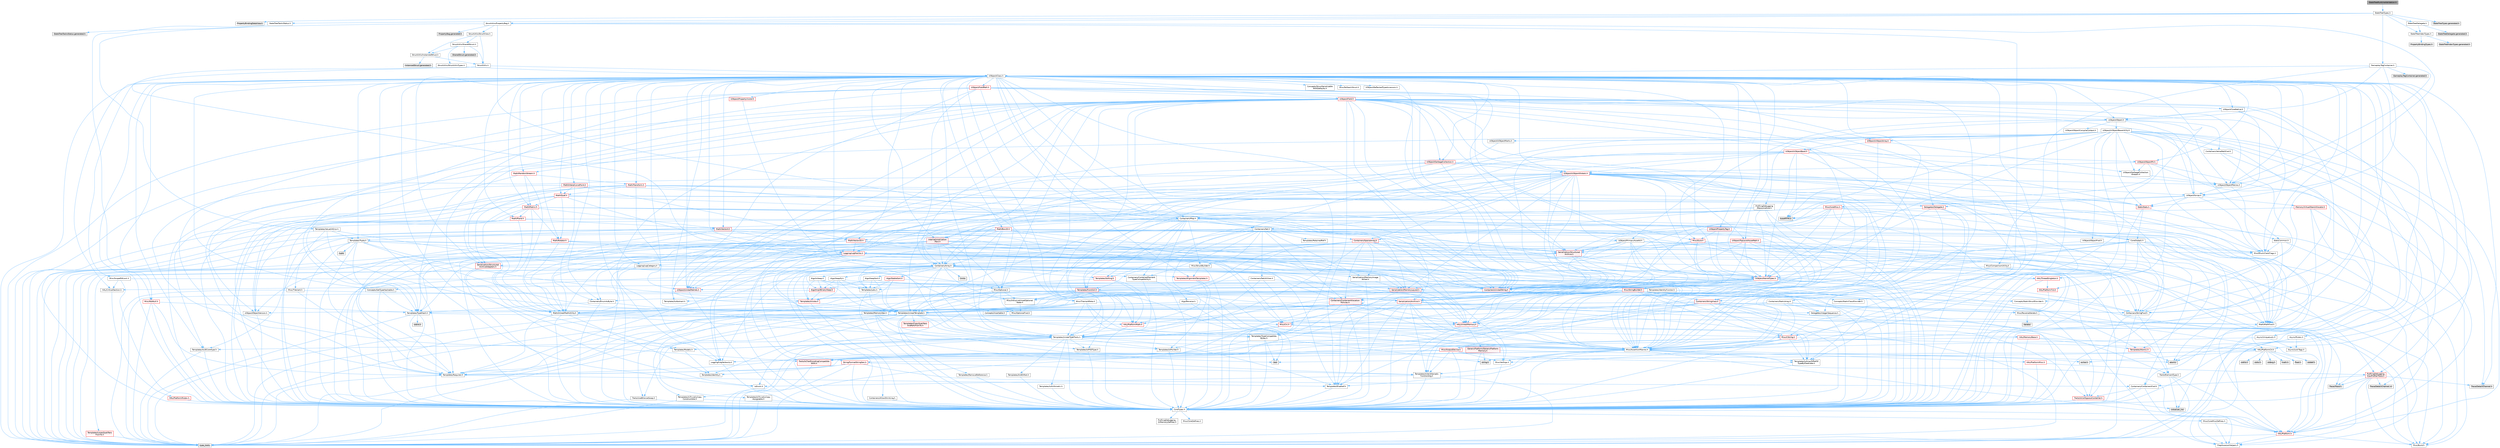 digraph "StateTreeRuntimeValidation.h"
{
 // INTERACTIVE_SVG=YES
 // LATEX_PDF_SIZE
  bgcolor="transparent";
  edge [fontname=Helvetica,fontsize=10,labelfontname=Helvetica,labelfontsize=10];
  node [fontname=Helvetica,fontsize=10,shape=box,height=0.2,width=0.4];
  Node1 [id="Node000001",label="StateTreeRuntimeValidation.h",height=0.2,width=0.4,color="gray40", fillcolor="grey60", style="filled", fontcolor="black",tooltip=" "];
  Node1 -> Node2 [id="edge1_Node000001_Node000002",color="steelblue1",style="solid",tooltip=" "];
  Node2 [id="Node000002",label="StateTreeTypes.h",height=0.2,width=0.4,color="grey40", fillcolor="white", style="filled",URL="$d0/d54/StateTreeTypes_8h.html",tooltip=" "];
  Node2 -> Node3 [id="edge2_Node000002_Node000003",color="steelblue1",style="solid",tooltip=" "];
  Node3 [id="Node000003",label="PropertyBindingDataView.h",height=0.2,width=0.4,color="grey60", fillcolor="#E0E0E0", style="filled",tooltip=" "];
  Node2 -> Node4 [id="edge3_Node000002_Node000004",color="steelblue1",style="solid",tooltip=" "];
  Node4 [id="Node000004",label="StructUtils/PropertyBag.h",height=0.2,width=0.4,color="grey40", fillcolor="white", style="filled",URL="$de/d60/StructUtils_2PropertyBag_8h.html",tooltip=" "];
  Node4 -> Node5 [id="edge4_Node000004_Node000005",color="steelblue1",style="solid",tooltip=" "];
  Node5 [id="Node000005",label="Misc/TVariantMeta.h",height=0.2,width=0.4,color="grey40", fillcolor="white", style="filled",URL="$d0/d34/TVariantMeta_8h.html",tooltip=" "];
  Node5 -> Node6 [id="edge5_Node000005_Node000006",color="steelblue1",style="solid",tooltip=" "];
  Node6 [id="Node000006",label="Templates/MemoryOps.h",height=0.2,width=0.4,color="grey40", fillcolor="white", style="filled",URL="$db/dea/MemoryOps_8h.html",tooltip=" "];
  Node6 -> Node7 [id="edge6_Node000006_Node000007",color="steelblue1",style="solid",tooltip=" "];
  Node7 [id="Node000007",label="CoreTypes.h",height=0.2,width=0.4,color="grey40", fillcolor="white", style="filled",URL="$dc/dec/CoreTypes_8h.html",tooltip=" "];
  Node7 -> Node8 [id="edge7_Node000007_Node000008",color="steelblue1",style="solid",tooltip=" "];
  Node8 [id="Node000008",label="HAL/Platform.h",height=0.2,width=0.4,color="red", fillcolor="#FFF0F0", style="filled",URL="$d9/dd0/Platform_8h.html",tooltip=" "];
  Node8 -> Node9 [id="edge8_Node000008_Node000009",color="steelblue1",style="solid",tooltip=" "];
  Node9 [id="Node000009",label="Misc/Build.h",height=0.2,width=0.4,color="grey40", fillcolor="white", style="filled",URL="$d3/dbb/Build_8h.html",tooltip=" "];
  Node8 -> Node11 [id="edge9_Node000008_Node000011",color="steelblue1",style="solid",tooltip=" "];
  Node11 [id="Node000011",label="type_traits",height=0.2,width=0.4,color="grey60", fillcolor="#E0E0E0", style="filled",tooltip=" "];
  Node8 -> Node12 [id="edge10_Node000008_Node000012",color="steelblue1",style="solid",tooltip=" "];
  Node12 [id="Node000012",label="PreprocessorHelpers.h",height=0.2,width=0.4,color="grey40", fillcolor="white", style="filled",URL="$db/ddb/PreprocessorHelpers_8h.html",tooltip=" "];
  Node7 -> Node18 [id="edge11_Node000007_Node000018",color="steelblue1",style="solid",tooltip=" "];
  Node18 [id="Node000018",label="ProfilingDebugging\l/UMemoryDefines.h",height=0.2,width=0.4,color="grey40", fillcolor="white", style="filled",URL="$d2/da2/UMemoryDefines_8h.html",tooltip=" "];
  Node7 -> Node19 [id="edge12_Node000007_Node000019",color="steelblue1",style="solid",tooltip=" "];
  Node19 [id="Node000019",label="Misc/CoreMiscDefines.h",height=0.2,width=0.4,color="grey40", fillcolor="white", style="filled",URL="$da/d38/CoreMiscDefines_8h.html",tooltip=" "];
  Node19 -> Node8 [id="edge13_Node000019_Node000008",color="steelblue1",style="solid",tooltip=" "];
  Node19 -> Node12 [id="edge14_Node000019_Node000012",color="steelblue1",style="solid",tooltip=" "];
  Node7 -> Node20 [id="edge15_Node000007_Node000020",color="steelblue1",style="solid",tooltip=" "];
  Node20 [id="Node000020",label="Misc/CoreDefines.h",height=0.2,width=0.4,color="grey40", fillcolor="white", style="filled",URL="$d3/dd2/CoreDefines_8h.html",tooltip=" "];
  Node6 -> Node21 [id="edge16_Node000006_Node000021",color="steelblue1",style="solid",tooltip=" "];
  Node21 [id="Node000021",label="HAL/UnrealMemory.h",height=0.2,width=0.4,color="red", fillcolor="#FFF0F0", style="filled",URL="$d9/d96/UnrealMemory_8h.html",tooltip=" "];
  Node21 -> Node7 [id="edge17_Node000021_Node000007",color="steelblue1",style="solid",tooltip=" "];
  Node21 -> Node22 [id="edge18_Node000021_Node000022",color="steelblue1",style="solid",tooltip=" "];
  Node22 [id="Node000022",label="GenericPlatform/GenericPlatform\lMemory.h",height=0.2,width=0.4,color="red", fillcolor="#FFF0F0", style="filled",URL="$dd/d22/GenericPlatformMemory_8h.html",tooltip=" "];
  Node22 -> Node7 [id="edge19_Node000022_Node000007",color="steelblue1",style="solid",tooltip=" "];
  Node22 -> Node32 [id="edge20_Node000022_Node000032",color="steelblue1",style="solid",tooltip=" "];
  Node32 [id="Node000032",label="string.h",height=0.2,width=0.4,color="grey60", fillcolor="#E0E0E0", style="filled",tooltip=" "];
  Node22 -> Node33 [id="edge21_Node000022_Node000033",color="steelblue1",style="solid",tooltip=" "];
  Node33 [id="Node000033",label="wchar.h",height=0.2,width=0.4,color="grey60", fillcolor="#E0E0E0", style="filled",tooltip=" "];
  Node21 -> Node34 [id="edge22_Node000021_Node000034",color="steelblue1",style="solid",tooltip=" "];
  Node34 [id="Node000034",label="HAL/MemoryBase.h",height=0.2,width=0.4,color="red", fillcolor="#FFF0F0", style="filled",URL="$d6/d9f/MemoryBase_8h.html",tooltip=" "];
  Node34 -> Node7 [id="edge23_Node000034_Node000007",color="steelblue1",style="solid",tooltip=" "];
  Node34 -> Node38 [id="edge24_Node000034_Node000038",color="steelblue1",style="solid",tooltip=" "];
  Node38 [id="Node000038",label="HAL/PlatformCrt.h",height=0.2,width=0.4,color="grey40", fillcolor="white", style="filled",URL="$d8/d75/PlatformCrt_8h.html",tooltip=" "];
  Node38 -> Node39 [id="edge25_Node000038_Node000039",color="steelblue1",style="solid",tooltip=" "];
  Node39 [id="Node000039",label="new",height=0.2,width=0.4,color="grey60", fillcolor="#E0E0E0", style="filled",tooltip=" "];
  Node38 -> Node33 [id="edge26_Node000038_Node000033",color="steelblue1",style="solid",tooltip=" "];
  Node38 -> Node40 [id="edge27_Node000038_Node000040",color="steelblue1",style="solid",tooltip=" "];
  Node40 [id="Node000040",label="stddef.h",height=0.2,width=0.4,color="grey60", fillcolor="#E0E0E0", style="filled",tooltip=" "];
  Node38 -> Node41 [id="edge28_Node000038_Node000041",color="steelblue1",style="solid",tooltip=" "];
  Node41 [id="Node000041",label="stdlib.h",height=0.2,width=0.4,color="grey60", fillcolor="#E0E0E0", style="filled",tooltip=" "];
  Node38 -> Node42 [id="edge29_Node000038_Node000042",color="steelblue1",style="solid",tooltip=" "];
  Node42 [id="Node000042",label="stdio.h",height=0.2,width=0.4,color="grey60", fillcolor="#E0E0E0", style="filled",tooltip=" "];
  Node38 -> Node43 [id="edge30_Node000038_Node000043",color="steelblue1",style="solid",tooltip=" "];
  Node43 [id="Node000043",label="stdarg.h",height=0.2,width=0.4,color="grey60", fillcolor="#E0E0E0", style="filled",tooltip=" "];
  Node38 -> Node44 [id="edge31_Node000038_Node000044",color="steelblue1",style="solid",tooltip=" "];
  Node44 [id="Node000044",label="math.h",height=0.2,width=0.4,color="grey60", fillcolor="#E0E0E0", style="filled",tooltip=" "];
  Node38 -> Node45 [id="edge32_Node000038_Node000045",color="steelblue1",style="solid",tooltip=" "];
  Node45 [id="Node000045",label="float.h",height=0.2,width=0.4,color="grey60", fillcolor="#E0E0E0", style="filled",tooltip=" "];
  Node38 -> Node32 [id="edge33_Node000038_Node000032",color="steelblue1",style="solid",tooltip=" "];
  Node34 -> Node78 [id="edge34_Node000034_Node000078",color="steelblue1",style="solid",tooltip=" "];
  Node78 [id="Node000078",label="Misc/OutputDevice.h",height=0.2,width=0.4,color="red", fillcolor="#FFF0F0", style="filled",URL="$d7/d32/OutputDevice_8h.html",tooltip=" "];
  Node78 -> Node7 [id="edge35_Node000078_Node000007",color="steelblue1",style="solid",tooltip=" "];
  Node78 -> Node79 [id="edge36_Node000078_Node000079",color="steelblue1",style="solid",tooltip=" "];
  Node79 [id="Node000079",label="Logging/LogVerbosity.h",height=0.2,width=0.4,color="grey40", fillcolor="white", style="filled",URL="$d2/d8f/LogVerbosity_8h.html",tooltip=" "];
  Node79 -> Node7 [id="edge37_Node000079_Node000007",color="steelblue1",style="solid",tooltip=" "];
  Node78 -> Node70 [id="edge38_Node000078_Node000070",color="steelblue1",style="solid",tooltip=" "];
  Node70 [id="Node000070",label="Misc/VarArgs.h",height=0.2,width=0.4,color="grey40", fillcolor="white", style="filled",URL="$d5/d6f/VarArgs_8h.html",tooltip=" "];
  Node70 -> Node7 [id="edge39_Node000070_Node000007",color="steelblue1",style="solid",tooltip=" "];
  Node78 -> Node65 [id="edge40_Node000078_Node000065",color="steelblue1",style="solid",tooltip=" "];
  Node65 [id="Node000065",label="Templates/IsArrayOrRefOf\lTypeByPredicate.h",height=0.2,width=0.4,color="grey40", fillcolor="white", style="filled",URL="$d6/da1/IsArrayOrRefOfTypeByPredicate_8h.html",tooltip=" "];
  Node65 -> Node7 [id="edge41_Node000065_Node000007",color="steelblue1",style="solid",tooltip=" "];
  Node78 -> Node66 [id="edge42_Node000078_Node000066",color="steelblue1",style="solid",tooltip=" "];
  Node66 [id="Node000066",label="Templates/IsValidVariadic\lFunctionArg.h",height=0.2,width=0.4,color="grey40", fillcolor="white", style="filled",URL="$d0/dc8/IsValidVariadicFunctionArg_8h.html",tooltip=" "];
  Node66 -> Node7 [id="edge43_Node000066_Node000007",color="steelblue1",style="solid",tooltip=" "];
  Node66 -> Node67 [id="edge44_Node000066_Node000067",color="steelblue1",style="solid",tooltip=" "];
  Node67 [id="Node000067",label="IsEnum.h",height=0.2,width=0.4,color="grey40", fillcolor="white", style="filled",URL="$d4/de5/IsEnum_8h.html",tooltip=" "];
  Node66 -> Node11 [id="edge45_Node000066_Node000011",color="steelblue1",style="solid",tooltip=" "];
  Node78 -> Node68 [id="edge46_Node000078_Node000068",color="steelblue1",style="solid",tooltip=" "];
  Node68 [id="Node000068",label="Traits/IsCharEncodingCompatible\lWith.h",height=0.2,width=0.4,color="red", fillcolor="#FFF0F0", style="filled",URL="$df/dd1/IsCharEncodingCompatibleWith_8h.html",tooltip=" "];
  Node68 -> Node11 [id="edge47_Node000068_Node000011",color="steelblue1",style="solid",tooltip=" "];
  Node34 -> Node80 [id="edge48_Node000034_Node000080",color="steelblue1",style="solid",tooltip=" "];
  Node80 [id="Node000080",label="Templates/Atomic.h",height=0.2,width=0.4,color="red", fillcolor="#FFF0F0", style="filled",URL="$d3/d91/Atomic_8h.html",tooltip=" "];
  Node80 -> Node77 [id="edge49_Node000080_Node000077",color="steelblue1",style="solid",tooltip=" "];
  Node77 [id="Node000077",label="atomic",height=0.2,width=0.4,color="grey60", fillcolor="#E0E0E0", style="filled",tooltip=" "];
  Node21 -> Node92 [id="edge50_Node000021_Node000092",color="steelblue1",style="solid",tooltip=" "];
  Node92 [id="Node000092",label="Templates/IsPointer.h",height=0.2,width=0.4,color="grey40", fillcolor="white", style="filled",URL="$d7/d05/IsPointer_8h.html",tooltip=" "];
  Node92 -> Node7 [id="edge51_Node000092_Node000007",color="steelblue1",style="solid",tooltip=" "];
  Node6 -> Node87 [id="edge52_Node000006_Node000087",color="steelblue1",style="solid",tooltip=" "];
  Node87 [id="Node000087",label="Templates/IsTriviallyCopy\lAssignable.h",height=0.2,width=0.4,color="grey40", fillcolor="white", style="filled",URL="$d2/df2/IsTriviallyCopyAssignable_8h.html",tooltip=" "];
  Node87 -> Node7 [id="edge53_Node000087_Node000007",color="steelblue1",style="solid",tooltip=" "];
  Node87 -> Node11 [id="edge54_Node000087_Node000011",color="steelblue1",style="solid",tooltip=" "];
  Node6 -> Node86 [id="edge55_Node000006_Node000086",color="steelblue1",style="solid",tooltip=" "];
  Node86 [id="Node000086",label="Templates/IsTriviallyCopy\lConstructible.h",height=0.2,width=0.4,color="grey40", fillcolor="white", style="filled",URL="$d3/d78/IsTriviallyCopyConstructible_8h.html",tooltip=" "];
  Node86 -> Node7 [id="edge56_Node000086_Node000007",color="steelblue1",style="solid",tooltip=" "];
  Node86 -> Node11 [id="edge57_Node000086_Node000011",color="steelblue1",style="solid",tooltip=" "];
  Node6 -> Node72 [id="edge58_Node000006_Node000072",color="steelblue1",style="solid",tooltip=" "];
  Node72 [id="Node000072",label="Templates/Requires.h",height=0.2,width=0.4,color="grey40", fillcolor="white", style="filled",URL="$dc/d96/Requires_8h.html",tooltip=" "];
  Node72 -> Node64 [id="edge59_Node000072_Node000064",color="steelblue1",style="solid",tooltip=" "];
  Node64 [id="Node000064",label="Templates/EnableIf.h",height=0.2,width=0.4,color="grey40", fillcolor="white", style="filled",URL="$d7/d60/EnableIf_8h.html",tooltip=" "];
  Node64 -> Node7 [id="edge60_Node000064_Node000007",color="steelblue1",style="solid",tooltip=" "];
  Node72 -> Node11 [id="edge61_Node000072_Node000011",color="steelblue1",style="solid",tooltip=" "];
  Node6 -> Node93 [id="edge62_Node000006_Node000093",color="steelblue1",style="solid",tooltip=" "];
  Node93 [id="Node000093",label="Templates/UnrealTypeTraits.h",height=0.2,width=0.4,color="grey40", fillcolor="white", style="filled",URL="$d2/d2d/UnrealTypeTraits_8h.html",tooltip=" "];
  Node93 -> Node7 [id="edge63_Node000093_Node000007",color="steelblue1",style="solid",tooltip=" "];
  Node93 -> Node92 [id="edge64_Node000093_Node000092",color="steelblue1",style="solid",tooltip=" "];
  Node93 -> Node47 [id="edge65_Node000093_Node000047",color="steelblue1",style="solid",tooltip=" "];
  Node47 [id="Node000047",label="Misc/AssertionMacros.h",height=0.2,width=0.4,color="grey40", fillcolor="white", style="filled",URL="$d0/dfa/AssertionMacros_8h.html",tooltip=" "];
  Node47 -> Node7 [id="edge66_Node000047_Node000007",color="steelblue1",style="solid",tooltip=" "];
  Node47 -> Node8 [id="edge67_Node000047_Node000008",color="steelblue1",style="solid",tooltip=" "];
  Node47 -> Node48 [id="edge68_Node000047_Node000048",color="steelblue1",style="solid",tooltip=" "];
  Node48 [id="Node000048",label="HAL/PlatformMisc.h",height=0.2,width=0.4,color="red", fillcolor="#FFF0F0", style="filled",URL="$d0/df5/PlatformMisc_8h.html",tooltip=" "];
  Node48 -> Node7 [id="edge69_Node000048_Node000007",color="steelblue1",style="solid",tooltip=" "];
  Node48 -> Node59 [id="edge70_Node000048_Node000059",color="steelblue1",style="solid",tooltip=" "];
  Node59 [id="Node000059",label="ProfilingDebugging\l/CpuProfilerTrace.h",height=0.2,width=0.4,color="red", fillcolor="#FFF0F0", style="filled",URL="$da/dcb/CpuProfilerTrace_8h.html",tooltip=" "];
  Node59 -> Node7 [id="edge71_Node000059_Node000007",color="steelblue1",style="solid",tooltip=" "];
  Node59 -> Node24 [id="edge72_Node000059_Node000024",color="steelblue1",style="solid",tooltip=" "];
  Node24 [id="Node000024",label="Containers/ContainersFwd.h",height=0.2,width=0.4,color="grey40", fillcolor="white", style="filled",URL="$d4/d0a/ContainersFwd_8h.html",tooltip=" "];
  Node24 -> Node8 [id="edge73_Node000024_Node000008",color="steelblue1",style="solid",tooltip=" "];
  Node24 -> Node7 [id="edge74_Node000024_Node000007",color="steelblue1",style="solid",tooltip=" "];
  Node24 -> Node25 [id="edge75_Node000024_Node000025",color="steelblue1",style="solid",tooltip=" "];
  Node25 [id="Node000025",label="Traits/IsContiguousContainer.h",height=0.2,width=0.4,color="red", fillcolor="#FFF0F0", style="filled",URL="$d5/d3c/IsContiguousContainer_8h.html",tooltip=" "];
  Node25 -> Node7 [id="edge76_Node000025_Node000007",color="steelblue1",style="solid",tooltip=" "];
  Node25 -> Node27 [id="edge77_Node000025_Node000027",color="steelblue1",style="solid",tooltip=" "];
  Node27 [id="Node000027",label="initializer_list",height=0.2,width=0.4,color="grey60", fillcolor="#E0E0E0", style="filled",tooltip=" "];
  Node59 -> Node12 [id="edge78_Node000059_Node000012",color="steelblue1",style="solid",tooltip=" "];
  Node59 -> Node9 [id="edge79_Node000059_Node000009",color="steelblue1",style="solid",tooltip=" "];
  Node59 -> Node61 [id="edge80_Node000059_Node000061",color="steelblue1",style="solid",tooltip=" "];
  Node61 [id="Node000061",label="Trace/Detail/Channel.h",height=0.2,width=0.4,color="grey60", fillcolor="#E0E0E0", style="filled",tooltip=" "];
  Node59 -> Node62 [id="edge81_Node000059_Node000062",color="steelblue1",style="solid",tooltip=" "];
  Node62 [id="Node000062",label="Trace/Detail/Channel.inl",height=0.2,width=0.4,color="grey60", fillcolor="#E0E0E0", style="filled",tooltip=" "];
  Node59 -> Node63 [id="edge82_Node000059_Node000063",color="steelblue1",style="solid",tooltip=" "];
  Node63 [id="Node000063",label="Trace/Trace.h",height=0.2,width=0.4,color="grey60", fillcolor="#E0E0E0", style="filled",tooltip=" "];
  Node47 -> Node12 [id="edge83_Node000047_Node000012",color="steelblue1",style="solid",tooltip=" "];
  Node47 -> Node64 [id="edge84_Node000047_Node000064",color="steelblue1",style="solid",tooltip=" "];
  Node47 -> Node65 [id="edge85_Node000047_Node000065",color="steelblue1",style="solid",tooltip=" "];
  Node47 -> Node66 [id="edge86_Node000047_Node000066",color="steelblue1",style="solid",tooltip=" "];
  Node47 -> Node68 [id="edge87_Node000047_Node000068",color="steelblue1",style="solid",tooltip=" "];
  Node47 -> Node70 [id="edge88_Node000047_Node000070",color="steelblue1",style="solid",tooltip=" "];
  Node47 -> Node71 [id="edge89_Node000047_Node000071",color="steelblue1",style="solid",tooltip=" "];
  Node71 [id="Node000071",label="String/FormatStringSan.h",height=0.2,width=0.4,color="red", fillcolor="#FFF0F0", style="filled",URL="$d3/d8b/FormatStringSan_8h.html",tooltip=" "];
  Node71 -> Node11 [id="edge90_Node000071_Node000011",color="steelblue1",style="solid",tooltip=" "];
  Node71 -> Node7 [id="edge91_Node000071_Node000007",color="steelblue1",style="solid",tooltip=" "];
  Node71 -> Node72 [id="edge92_Node000071_Node000072",color="steelblue1",style="solid",tooltip=" "];
  Node71 -> Node73 [id="edge93_Node000071_Node000073",color="steelblue1",style="solid",tooltip=" "];
  Node73 [id="Node000073",label="Templates/Identity.h",height=0.2,width=0.4,color="grey40", fillcolor="white", style="filled",URL="$d0/dd5/Identity_8h.html",tooltip=" "];
  Node71 -> Node66 [id="edge94_Node000071_Node000066",color="steelblue1",style="solid",tooltip=" "];
  Node71 -> Node24 [id="edge95_Node000071_Node000024",color="steelblue1",style="solid",tooltip=" "];
  Node47 -> Node77 [id="edge96_Node000047_Node000077",color="steelblue1",style="solid",tooltip=" "];
  Node93 -> Node85 [id="edge97_Node000093_Node000085",color="steelblue1",style="solid",tooltip=" "];
  Node85 [id="Node000085",label="Templates/AndOrNot.h",height=0.2,width=0.4,color="grey40", fillcolor="white", style="filled",URL="$db/d0a/AndOrNot_8h.html",tooltip=" "];
  Node85 -> Node7 [id="edge98_Node000085_Node000007",color="steelblue1",style="solid",tooltip=" "];
  Node93 -> Node64 [id="edge99_Node000093_Node000064",color="steelblue1",style="solid",tooltip=" "];
  Node93 -> Node94 [id="edge100_Node000093_Node000094",color="steelblue1",style="solid",tooltip=" "];
  Node94 [id="Node000094",label="Templates/IsArithmetic.h",height=0.2,width=0.4,color="grey40", fillcolor="white", style="filled",URL="$d2/d5d/IsArithmetic_8h.html",tooltip=" "];
  Node94 -> Node7 [id="edge101_Node000094_Node000007",color="steelblue1",style="solid",tooltip=" "];
  Node93 -> Node67 [id="edge102_Node000093_Node000067",color="steelblue1",style="solid",tooltip=" "];
  Node93 -> Node95 [id="edge103_Node000093_Node000095",color="steelblue1",style="solid",tooltip=" "];
  Node95 [id="Node000095",label="Templates/Models.h",height=0.2,width=0.4,color="grey40", fillcolor="white", style="filled",URL="$d3/d0c/Models_8h.html",tooltip=" "];
  Node95 -> Node73 [id="edge104_Node000095_Node000073",color="steelblue1",style="solid",tooltip=" "];
  Node93 -> Node96 [id="edge105_Node000093_Node000096",color="steelblue1",style="solid",tooltip=" "];
  Node96 [id="Node000096",label="Templates/IsPODType.h",height=0.2,width=0.4,color="grey40", fillcolor="white", style="filled",URL="$d7/db1/IsPODType_8h.html",tooltip=" "];
  Node96 -> Node7 [id="edge106_Node000096_Node000007",color="steelblue1",style="solid",tooltip=" "];
  Node93 -> Node97 [id="edge107_Node000093_Node000097",color="steelblue1",style="solid",tooltip=" "];
  Node97 [id="Node000097",label="Templates/IsUECoreType.h",height=0.2,width=0.4,color="grey40", fillcolor="white", style="filled",URL="$d1/db8/IsUECoreType_8h.html",tooltip=" "];
  Node97 -> Node7 [id="edge108_Node000097_Node000007",color="steelblue1",style="solid",tooltip=" "];
  Node97 -> Node11 [id="edge109_Node000097_Node000011",color="steelblue1",style="solid",tooltip=" "];
  Node93 -> Node86 [id="edge110_Node000093_Node000086",color="steelblue1",style="solid",tooltip=" "];
  Node6 -> Node98 [id="edge111_Node000006_Node000098",color="steelblue1",style="solid",tooltip=" "];
  Node98 [id="Node000098",label="Traits/UseBitwiseSwap.h",height=0.2,width=0.4,color="grey40", fillcolor="white", style="filled",URL="$db/df3/UseBitwiseSwap_8h.html",tooltip=" "];
  Node98 -> Node7 [id="edge112_Node000098_Node000007",color="steelblue1",style="solid",tooltip=" "];
  Node98 -> Node11 [id="edge113_Node000098_Node000011",color="steelblue1",style="solid",tooltip=" "];
  Node6 -> Node39 [id="edge114_Node000006_Node000039",color="steelblue1",style="solid",tooltip=" "];
  Node6 -> Node11 [id="edge115_Node000006_Node000011",color="steelblue1",style="solid",tooltip=" "];
  Node5 -> Node99 [id="edge116_Node000005_Node000099",color="steelblue1",style="solid",tooltip=" "];
  Node99 [id="Node000099",label="Templates/TypeCompatible\lBytes.h",height=0.2,width=0.4,color="grey40", fillcolor="white", style="filled",URL="$df/d0a/TypeCompatibleBytes_8h.html",tooltip=" "];
  Node99 -> Node7 [id="edge117_Node000099_Node000007",color="steelblue1",style="solid",tooltip=" "];
  Node99 -> Node32 [id="edge118_Node000099_Node000032",color="steelblue1",style="solid",tooltip=" "];
  Node99 -> Node39 [id="edge119_Node000099_Node000039",color="steelblue1",style="solid",tooltip=" "];
  Node99 -> Node11 [id="edge120_Node000099_Node000011",color="steelblue1",style="solid",tooltip=" "];
  Node5 -> Node100 [id="edge121_Node000005_Node000100",color="steelblue1",style="solid",tooltip=" "];
  Node100 [id="Node000100",label="Templates/UnrealTemplate.h",height=0.2,width=0.4,color="grey40", fillcolor="white", style="filled",URL="$d4/d24/UnrealTemplate_8h.html",tooltip=" "];
  Node100 -> Node7 [id="edge122_Node000100_Node000007",color="steelblue1",style="solid",tooltip=" "];
  Node100 -> Node92 [id="edge123_Node000100_Node000092",color="steelblue1",style="solid",tooltip=" "];
  Node100 -> Node21 [id="edge124_Node000100_Node000021",color="steelblue1",style="solid",tooltip=" "];
  Node100 -> Node101 [id="edge125_Node000100_Node000101",color="steelblue1",style="solid",tooltip=" "];
  Node101 [id="Node000101",label="Templates/CopyQualifiers\lAndRefsFromTo.h",height=0.2,width=0.4,color="red", fillcolor="#FFF0F0", style="filled",URL="$d3/db3/CopyQualifiersAndRefsFromTo_8h.html",tooltip=" "];
  Node100 -> Node93 [id="edge126_Node000100_Node000093",color="steelblue1",style="solid",tooltip=" "];
  Node100 -> Node103 [id="edge127_Node000100_Node000103",color="steelblue1",style="solid",tooltip=" "];
  Node103 [id="Node000103",label="Templates/RemoveReference.h",height=0.2,width=0.4,color="grey40", fillcolor="white", style="filled",URL="$da/dbe/RemoveReference_8h.html",tooltip=" "];
  Node103 -> Node7 [id="edge128_Node000103_Node000007",color="steelblue1",style="solid",tooltip=" "];
  Node100 -> Node72 [id="edge129_Node000100_Node000072",color="steelblue1",style="solid",tooltip=" "];
  Node100 -> Node99 [id="edge130_Node000100_Node000099",color="steelblue1",style="solid",tooltip=" "];
  Node100 -> Node73 [id="edge131_Node000100_Node000073",color="steelblue1",style="solid",tooltip=" "];
  Node100 -> Node25 [id="edge132_Node000100_Node000025",color="steelblue1",style="solid",tooltip=" "];
  Node100 -> Node98 [id="edge133_Node000100_Node000098",color="steelblue1",style="solid",tooltip=" "];
  Node100 -> Node11 [id="edge134_Node000100_Node000011",color="steelblue1",style="solid",tooltip=" "];
  Node5 -> Node93 [id="edge135_Node000005_Node000093",color="steelblue1",style="solid",tooltip=" "];
  Node5 -> Node104 [id="edge136_Node000005_Node000104",color="steelblue1",style="solid",tooltip=" "];
  Node104 [id="Node000104",label="Delegates/IntegerSequence.h",height=0.2,width=0.4,color="grey40", fillcolor="white", style="filled",URL="$d2/dcc/IntegerSequence_8h.html",tooltip=" "];
  Node104 -> Node7 [id="edge137_Node000104_Node000007",color="steelblue1",style="solid",tooltip=" "];
  Node5 -> Node105 [id="edge138_Node000005_Node000105",color="steelblue1",style="solid",tooltip=" "];
  Node105 [id="Node000105",label="Concepts/Insertable.h",height=0.2,width=0.4,color="grey40", fillcolor="white", style="filled",URL="$d8/d3b/Insertable_8h.html",tooltip=" "];
  Node5 -> Node47 [id="edge139_Node000005_Node000047",color="steelblue1",style="solid",tooltip=" "];
  Node4 -> Node106 [id="edge140_Node000004_Node000106",color="steelblue1",style="solid",tooltip=" "];
  Node106 [id="Node000106",label="StructUtils/StructView.h",height=0.2,width=0.4,color="grey40", fillcolor="white", style="filled",URL="$d6/d2a/StructUtils_2StructView_8h.html",tooltip=" "];
  Node106 -> Node107 [id="edge141_Node000106_Node000107",color="steelblue1",style="solid",tooltip=" "];
  Node107 [id="Node000107",label="StructUtils/InstancedStruct.h",height=0.2,width=0.4,color="grey40", fillcolor="white", style="filled",URL="$d6/dc6/StructUtils_2InstancedStruct_8h.html",tooltip=" "];
  Node107 -> Node108 [id="edge142_Node000107_Node000108",color="steelblue1",style="solid",tooltip=" "];
  Node108 [id="Node000108",label="StructUtils.h",height=0.2,width=0.4,color="grey40", fillcolor="white", style="filled",URL="$db/d30/StructUtils_8h.html",tooltip=" "];
  Node108 -> Node93 [id="edge143_Node000108_Node000093",color="steelblue1",style="solid",tooltip=" "];
  Node108 -> Node109 [id="edge144_Node000108_Node000109",color="steelblue1",style="solid",tooltip=" "];
  Node109 [id="Node000109",label="UObject/Class.h",height=0.2,width=0.4,color="grey40", fillcolor="white", style="filled",URL="$d4/d05/Class_8h.html",tooltip=" "];
  Node109 -> Node110 [id="edge145_Node000109_Node000110",color="steelblue1",style="solid",tooltip=" "];
  Node110 [id="Node000110",label="Concepts/GetTypeHashable.h",height=0.2,width=0.4,color="grey40", fillcolor="white", style="filled",URL="$d3/da2/GetTypeHashable_8h.html",tooltip=" "];
  Node110 -> Node7 [id="edge146_Node000110_Node000007",color="steelblue1",style="solid",tooltip=" "];
  Node110 -> Node111 [id="edge147_Node000110_Node000111",color="steelblue1",style="solid",tooltip=" "];
  Node111 [id="Node000111",label="Templates/TypeHash.h",height=0.2,width=0.4,color="grey40", fillcolor="white", style="filled",URL="$d1/d62/TypeHash_8h.html",tooltip=" "];
  Node111 -> Node7 [id="edge148_Node000111_Node000007",color="steelblue1",style="solid",tooltip=" "];
  Node111 -> Node72 [id="edge149_Node000111_Node000072",color="steelblue1",style="solid",tooltip=" "];
  Node111 -> Node112 [id="edge150_Node000111_Node000112",color="steelblue1",style="solid",tooltip=" "];
  Node112 [id="Node000112",label="Misc/Crc.h",height=0.2,width=0.4,color="red", fillcolor="#FFF0F0", style="filled",URL="$d4/dd2/Crc_8h.html",tooltip=" "];
  Node112 -> Node7 [id="edge151_Node000112_Node000007",color="steelblue1",style="solid",tooltip=" "];
  Node112 -> Node47 [id="edge152_Node000112_Node000047",color="steelblue1",style="solid",tooltip=" "];
  Node112 -> Node113 [id="edge153_Node000112_Node000113",color="steelblue1",style="solid",tooltip=" "];
  Node113 [id="Node000113",label="Misc/CString.h",height=0.2,width=0.4,color="red", fillcolor="#FFF0F0", style="filled",URL="$d2/d49/CString_8h.html",tooltip=" "];
  Node113 -> Node7 [id="edge154_Node000113_Node000007",color="steelblue1",style="solid",tooltip=" "];
  Node113 -> Node38 [id="edge155_Node000113_Node000038",color="steelblue1",style="solid",tooltip=" "];
  Node113 -> Node47 [id="edge156_Node000113_Node000047",color="steelblue1",style="solid",tooltip=" "];
  Node113 -> Node70 [id="edge157_Node000113_Node000070",color="steelblue1",style="solid",tooltip=" "];
  Node113 -> Node65 [id="edge158_Node000113_Node000065",color="steelblue1",style="solid",tooltip=" "];
  Node113 -> Node66 [id="edge159_Node000113_Node000066",color="steelblue1",style="solid",tooltip=" "];
  Node113 -> Node68 [id="edge160_Node000113_Node000068",color="steelblue1",style="solid",tooltip=" "];
  Node112 -> Node93 [id="edge161_Node000112_Node000093",color="steelblue1",style="solid",tooltip=" "];
  Node111 -> Node117 [id="edge162_Node000111_Node000117",color="steelblue1",style="solid",tooltip=" "];
  Node117 [id="Node000117",label="stdint.h",height=0.2,width=0.4,color="grey60", fillcolor="#E0E0E0", style="filled",tooltip=" "];
  Node111 -> Node11 [id="edge163_Node000111_Node000011",color="steelblue1",style="solid",tooltip=" "];
  Node109 -> Node118 [id="edge164_Node000109_Node000118",color="steelblue1",style="solid",tooltip=" "];
  Node118 [id="Node000118",label="Concepts/StaticClassProvider.h",height=0.2,width=0.4,color="grey40", fillcolor="white", style="filled",URL="$dd/d83/StaticClassProvider_8h.html",tooltip=" "];
  Node109 -> Node119 [id="edge165_Node000109_Node000119",color="steelblue1",style="solid",tooltip=" "];
  Node119 [id="Node000119",label="Concepts/StaticStructProvider.h",height=0.2,width=0.4,color="grey40", fillcolor="white", style="filled",URL="$d5/d77/StaticStructProvider_8h.html",tooltip=" "];
  Node109 -> Node120 [id="edge166_Node000109_Node000120",color="steelblue1",style="solid",tooltip=" "];
  Node120 [id="Node000120",label="Concepts/StructSerializable\lWithDefaults.h",height=0.2,width=0.4,color="grey40", fillcolor="white", style="filled",URL="$d5/ddc/StructSerializableWithDefaults_8h.html",tooltip=" "];
  Node109 -> Node121 [id="edge167_Node000109_Node000121",color="steelblue1",style="solid",tooltip=" "];
  Node121 [id="Node000121",label="Containers/Array.h",height=0.2,width=0.4,color="grey40", fillcolor="white", style="filled",URL="$df/dd0/Array_8h.html",tooltip=" "];
  Node121 -> Node7 [id="edge168_Node000121_Node000007",color="steelblue1",style="solid",tooltip=" "];
  Node121 -> Node47 [id="edge169_Node000121_Node000047",color="steelblue1",style="solid",tooltip=" "];
  Node121 -> Node122 [id="edge170_Node000121_Node000122",color="steelblue1",style="solid",tooltip=" "];
  Node122 [id="Node000122",label="Misc/IntrusiveUnsetOptional\lState.h",height=0.2,width=0.4,color="grey40", fillcolor="white", style="filled",URL="$d2/d0a/IntrusiveUnsetOptionalState_8h.html",tooltip=" "];
  Node122 -> Node123 [id="edge171_Node000122_Node000123",color="steelblue1",style="solid",tooltip=" "];
  Node123 [id="Node000123",label="Misc/OptionalFwd.h",height=0.2,width=0.4,color="grey40", fillcolor="white", style="filled",URL="$dc/d50/OptionalFwd_8h.html",tooltip=" "];
  Node121 -> Node124 [id="edge172_Node000121_Node000124",color="steelblue1",style="solid",tooltip=" "];
  Node124 [id="Node000124",label="Misc/ReverseIterate.h",height=0.2,width=0.4,color="grey40", fillcolor="white", style="filled",URL="$db/de3/ReverseIterate_8h.html",tooltip=" "];
  Node124 -> Node8 [id="edge173_Node000124_Node000008",color="steelblue1",style="solid",tooltip=" "];
  Node124 -> Node125 [id="edge174_Node000124_Node000125",color="steelblue1",style="solid",tooltip=" "];
  Node125 [id="Node000125",label="iterator",height=0.2,width=0.4,color="grey60", fillcolor="#E0E0E0", style="filled",tooltip=" "];
  Node121 -> Node21 [id="edge175_Node000121_Node000021",color="steelblue1",style="solid",tooltip=" "];
  Node121 -> Node93 [id="edge176_Node000121_Node000093",color="steelblue1",style="solid",tooltip=" "];
  Node121 -> Node100 [id="edge177_Node000121_Node000100",color="steelblue1",style="solid",tooltip=" "];
  Node121 -> Node126 [id="edge178_Node000121_Node000126",color="steelblue1",style="solid",tooltip=" "];
  Node126 [id="Node000126",label="Containers/AllowShrinking.h",height=0.2,width=0.4,color="grey40", fillcolor="white", style="filled",URL="$d7/d1a/AllowShrinking_8h.html",tooltip=" "];
  Node126 -> Node7 [id="edge179_Node000126_Node000007",color="steelblue1",style="solid",tooltip=" "];
  Node121 -> Node127 [id="edge180_Node000121_Node000127",color="steelblue1",style="solid",tooltip=" "];
  Node127 [id="Node000127",label="Containers/ContainerAllocation\lPolicies.h",height=0.2,width=0.4,color="red", fillcolor="#FFF0F0", style="filled",URL="$d7/dff/ContainerAllocationPolicies_8h.html",tooltip=" "];
  Node127 -> Node7 [id="edge181_Node000127_Node000007",color="steelblue1",style="solid",tooltip=" "];
  Node127 -> Node127 [id="edge182_Node000127_Node000127",color="steelblue1",style="solid",tooltip=" "];
  Node127 -> Node129 [id="edge183_Node000127_Node000129",color="steelblue1",style="solid",tooltip=" "];
  Node129 [id="Node000129",label="HAL/PlatformMath.h",height=0.2,width=0.4,color="red", fillcolor="#FFF0F0", style="filled",URL="$dc/d53/PlatformMath_8h.html",tooltip=" "];
  Node129 -> Node7 [id="edge184_Node000129_Node000007",color="steelblue1",style="solid",tooltip=" "];
  Node127 -> Node21 [id="edge185_Node000127_Node000021",color="steelblue1",style="solid",tooltip=" "];
  Node127 -> Node47 [id="edge186_Node000127_Node000047",color="steelblue1",style="solid",tooltip=" "];
  Node127 -> Node6 [id="edge187_Node000127_Node000006",color="steelblue1",style="solid",tooltip=" "];
  Node127 -> Node99 [id="edge188_Node000127_Node000099",color="steelblue1",style="solid",tooltip=" "];
  Node127 -> Node11 [id="edge189_Node000127_Node000011",color="steelblue1",style="solid",tooltip=" "];
  Node121 -> Node138 [id="edge190_Node000121_Node000138",color="steelblue1",style="solid",tooltip=" "];
  Node138 [id="Node000138",label="Containers/ContainerElement\lTypeCompatibility.h",height=0.2,width=0.4,color="grey40", fillcolor="white", style="filled",URL="$df/ddf/ContainerElementTypeCompatibility_8h.html",tooltip=" "];
  Node138 -> Node7 [id="edge191_Node000138_Node000007",color="steelblue1",style="solid",tooltip=" "];
  Node138 -> Node93 [id="edge192_Node000138_Node000093",color="steelblue1",style="solid",tooltip=" "];
  Node121 -> Node139 [id="edge193_Node000121_Node000139",color="steelblue1",style="solid",tooltip=" "];
  Node139 [id="Node000139",label="Serialization/Archive.h",height=0.2,width=0.4,color="red", fillcolor="#FFF0F0", style="filled",URL="$d7/d3b/Archive_8h.html",tooltip=" "];
  Node139 -> Node7 [id="edge194_Node000139_Node000007",color="steelblue1",style="solid",tooltip=" "];
  Node139 -> Node28 [id="edge195_Node000139_Node000028",color="steelblue1",style="solid",tooltip=" "];
  Node28 [id="Node000028",label="Math/MathFwd.h",height=0.2,width=0.4,color="grey40", fillcolor="white", style="filled",URL="$d2/d10/MathFwd_8h.html",tooltip=" "];
  Node28 -> Node8 [id="edge196_Node000028_Node000008",color="steelblue1",style="solid",tooltip=" "];
  Node139 -> Node47 [id="edge197_Node000139_Node000047",color="steelblue1",style="solid",tooltip=" "];
  Node139 -> Node9 [id="edge198_Node000139_Node000009",color="steelblue1",style="solid",tooltip=" "];
  Node139 -> Node70 [id="edge199_Node000139_Node000070",color="steelblue1",style="solid",tooltip=" "];
  Node139 -> Node64 [id="edge200_Node000139_Node000064",color="steelblue1",style="solid",tooltip=" "];
  Node139 -> Node65 [id="edge201_Node000139_Node000065",color="steelblue1",style="solid",tooltip=" "];
  Node139 -> Node66 [id="edge202_Node000139_Node000066",color="steelblue1",style="solid",tooltip=" "];
  Node139 -> Node100 [id="edge203_Node000139_Node000100",color="steelblue1",style="solid",tooltip=" "];
  Node139 -> Node68 [id="edge204_Node000139_Node000068",color="steelblue1",style="solid",tooltip=" "];
  Node139 -> Node148 [id="edge205_Node000139_Node000148",color="steelblue1",style="solid",tooltip=" "];
  Node148 [id="Node000148",label="UObject/ObjectVersion.h",height=0.2,width=0.4,color="grey40", fillcolor="white", style="filled",URL="$da/d63/ObjectVersion_8h.html",tooltip=" "];
  Node148 -> Node7 [id="edge206_Node000148_Node000007",color="steelblue1",style="solid",tooltip=" "];
  Node121 -> Node149 [id="edge207_Node000121_Node000149",color="steelblue1",style="solid",tooltip=" "];
  Node149 [id="Node000149",label="Serialization/MemoryImage\lWriter.h",height=0.2,width=0.4,color="grey40", fillcolor="white", style="filled",URL="$d0/d08/MemoryImageWriter_8h.html",tooltip=" "];
  Node149 -> Node7 [id="edge208_Node000149_Node000007",color="steelblue1",style="solid",tooltip=" "];
  Node149 -> Node150 [id="edge209_Node000149_Node000150",color="steelblue1",style="solid",tooltip=" "];
  Node150 [id="Node000150",label="Serialization/MemoryLayout.h",height=0.2,width=0.4,color="red", fillcolor="#FFF0F0", style="filled",URL="$d7/d66/MemoryLayout_8h.html",tooltip=" "];
  Node150 -> Node118 [id="edge210_Node000150_Node000118",color="steelblue1",style="solid",tooltip=" "];
  Node150 -> Node119 [id="edge211_Node000150_Node000119",color="steelblue1",style="solid",tooltip=" "];
  Node150 -> Node151 [id="edge212_Node000150_Node000151",color="steelblue1",style="solid",tooltip=" "];
  Node151 [id="Node000151",label="Containers/EnumAsByte.h",height=0.2,width=0.4,color="grey40", fillcolor="white", style="filled",URL="$d6/d9a/EnumAsByte_8h.html",tooltip=" "];
  Node151 -> Node7 [id="edge213_Node000151_Node000007",color="steelblue1",style="solid",tooltip=" "];
  Node151 -> Node96 [id="edge214_Node000151_Node000096",color="steelblue1",style="solid",tooltip=" "];
  Node151 -> Node111 [id="edge215_Node000151_Node000111",color="steelblue1",style="solid",tooltip=" "];
  Node150 -> Node50 [id="edge216_Node000150_Node000050",color="steelblue1",style="solid",tooltip=" "];
  Node50 [id="Node000050",label="Containers/StringFwd.h",height=0.2,width=0.4,color="grey40", fillcolor="white", style="filled",URL="$df/d37/StringFwd_8h.html",tooltip=" "];
  Node50 -> Node7 [id="edge217_Node000050_Node000007",color="steelblue1",style="solid",tooltip=" "];
  Node50 -> Node51 [id="edge218_Node000050_Node000051",color="steelblue1",style="solid",tooltip=" "];
  Node51 [id="Node000051",label="Traits/ElementType.h",height=0.2,width=0.4,color="grey40", fillcolor="white", style="filled",URL="$d5/d4f/ElementType_8h.html",tooltip=" "];
  Node51 -> Node8 [id="edge219_Node000051_Node000008",color="steelblue1",style="solid",tooltip=" "];
  Node51 -> Node27 [id="edge220_Node000051_Node000027",color="steelblue1",style="solid",tooltip=" "];
  Node51 -> Node11 [id="edge221_Node000051_Node000011",color="steelblue1",style="solid",tooltip=" "];
  Node50 -> Node25 [id="edge222_Node000050_Node000025",color="steelblue1",style="solid",tooltip=" "];
  Node150 -> Node21 [id="edge223_Node000150_Node000021",color="steelblue1",style="solid",tooltip=" "];
  Node150 -> Node64 [id="edge224_Node000150_Node000064",color="steelblue1",style="solid",tooltip=" "];
  Node150 -> Node153 [id="edge225_Node000150_Node000153",color="steelblue1",style="solid",tooltip=" "];
  Node153 [id="Node000153",label="Templates/IsAbstract.h",height=0.2,width=0.4,color="grey40", fillcolor="white", style="filled",URL="$d8/db7/IsAbstract_8h.html",tooltip=" "];
  Node150 -> Node95 [id="edge226_Node000150_Node000095",color="steelblue1",style="solid",tooltip=" "];
  Node150 -> Node100 [id="edge227_Node000150_Node000100",color="steelblue1",style="solid",tooltip=" "];
  Node121 -> Node154 [id="edge228_Node000121_Node000154",color="steelblue1",style="solid",tooltip=" "];
  Node154 [id="Node000154",label="Algo/Heapify.h",height=0.2,width=0.4,color="grey40", fillcolor="white", style="filled",URL="$d0/d2a/Heapify_8h.html",tooltip=" "];
  Node154 -> Node155 [id="edge229_Node000154_Node000155",color="steelblue1",style="solid",tooltip=" "];
  Node155 [id="Node000155",label="Algo/Impl/BinaryHeap.h",height=0.2,width=0.4,color="red", fillcolor="#FFF0F0", style="filled",URL="$d7/da3/Algo_2Impl_2BinaryHeap_8h.html",tooltip=" "];
  Node155 -> Node156 [id="edge230_Node000155_Node000156",color="steelblue1",style="solid",tooltip=" "];
  Node156 [id="Node000156",label="Templates/Invoke.h",height=0.2,width=0.4,color="red", fillcolor="#FFF0F0", style="filled",URL="$d7/deb/Invoke_8h.html",tooltip=" "];
  Node156 -> Node7 [id="edge231_Node000156_Node000007",color="steelblue1",style="solid",tooltip=" "];
  Node156 -> Node100 [id="edge232_Node000156_Node000100",color="steelblue1",style="solid",tooltip=" "];
  Node156 -> Node11 [id="edge233_Node000156_Node000011",color="steelblue1",style="solid",tooltip=" "];
  Node155 -> Node11 [id="edge234_Node000155_Node000011",color="steelblue1",style="solid",tooltip=" "];
  Node154 -> Node160 [id="edge235_Node000154_Node000160",color="steelblue1",style="solid",tooltip=" "];
  Node160 [id="Node000160",label="Templates/IdentityFunctor.h",height=0.2,width=0.4,color="grey40", fillcolor="white", style="filled",URL="$d7/d2e/IdentityFunctor_8h.html",tooltip=" "];
  Node160 -> Node8 [id="edge236_Node000160_Node000008",color="steelblue1",style="solid",tooltip=" "];
  Node154 -> Node156 [id="edge237_Node000154_Node000156",color="steelblue1",style="solid",tooltip=" "];
  Node154 -> Node161 [id="edge238_Node000154_Node000161",color="steelblue1",style="solid",tooltip=" "];
  Node161 [id="Node000161",label="Templates/Less.h",height=0.2,width=0.4,color="grey40", fillcolor="white", style="filled",URL="$de/dc8/Less_8h.html",tooltip=" "];
  Node161 -> Node7 [id="edge239_Node000161_Node000007",color="steelblue1",style="solid",tooltip=" "];
  Node161 -> Node100 [id="edge240_Node000161_Node000100",color="steelblue1",style="solid",tooltip=" "];
  Node154 -> Node100 [id="edge241_Node000154_Node000100",color="steelblue1",style="solid",tooltip=" "];
  Node121 -> Node162 [id="edge242_Node000121_Node000162",color="steelblue1",style="solid",tooltip=" "];
  Node162 [id="Node000162",label="Algo/HeapSort.h",height=0.2,width=0.4,color="grey40", fillcolor="white", style="filled",URL="$d3/d92/HeapSort_8h.html",tooltip=" "];
  Node162 -> Node155 [id="edge243_Node000162_Node000155",color="steelblue1",style="solid",tooltip=" "];
  Node162 -> Node160 [id="edge244_Node000162_Node000160",color="steelblue1",style="solid",tooltip=" "];
  Node162 -> Node161 [id="edge245_Node000162_Node000161",color="steelblue1",style="solid",tooltip=" "];
  Node162 -> Node100 [id="edge246_Node000162_Node000100",color="steelblue1",style="solid",tooltip=" "];
  Node121 -> Node163 [id="edge247_Node000121_Node000163",color="steelblue1",style="solid",tooltip=" "];
  Node163 [id="Node000163",label="Algo/IsHeap.h",height=0.2,width=0.4,color="grey40", fillcolor="white", style="filled",URL="$de/d32/IsHeap_8h.html",tooltip=" "];
  Node163 -> Node155 [id="edge248_Node000163_Node000155",color="steelblue1",style="solid",tooltip=" "];
  Node163 -> Node160 [id="edge249_Node000163_Node000160",color="steelblue1",style="solid",tooltip=" "];
  Node163 -> Node156 [id="edge250_Node000163_Node000156",color="steelblue1",style="solid",tooltip=" "];
  Node163 -> Node161 [id="edge251_Node000163_Node000161",color="steelblue1",style="solid",tooltip=" "];
  Node163 -> Node100 [id="edge252_Node000163_Node000100",color="steelblue1",style="solid",tooltip=" "];
  Node121 -> Node155 [id="edge253_Node000121_Node000155",color="steelblue1",style="solid",tooltip=" "];
  Node121 -> Node164 [id="edge254_Node000121_Node000164",color="steelblue1",style="solid",tooltip=" "];
  Node164 [id="Node000164",label="Algo/StableSort.h",height=0.2,width=0.4,color="red", fillcolor="#FFF0F0", style="filled",URL="$d7/d3c/StableSort_8h.html",tooltip=" "];
  Node164 -> Node160 [id="edge255_Node000164_Node000160",color="steelblue1",style="solid",tooltip=" "];
  Node164 -> Node156 [id="edge256_Node000164_Node000156",color="steelblue1",style="solid",tooltip=" "];
  Node164 -> Node161 [id="edge257_Node000164_Node000161",color="steelblue1",style="solid",tooltip=" "];
  Node164 -> Node100 [id="edge258_Node000164_Node000100",color="steelblue1",style="solid",tooltip=" "];
  Node121 -> Node110 [id="edge259_Node000121_Node000110",color="steelblue1",style="solid",tooltip=" "];
  Node121 -> Node160 [id="edge260_Node000121_Node000160",color="steelblue1",style="solid",tooltip=" "];
  Node121 -> Node156 [id="edge261_Node000121_Node000156",color="steelblue1",style="solid",tooltip=" "];
  Node121 -> Node161 [id="edge262_Node000121_Node000161",color="steelblue1",style="solid",tooltip=" "];
  Node121 -> Node167 [id="edge263_Node000121_Node000167",color="steelblue1",style="solid",tooltip=" "];
  Node167 [id="Node000167",label="Templates/LosesQualifiers\lFromTo.h",height=0.2,width=0.4,color="red", fillcolor="#FFF0F0", style="filled",URL="$d2/db3/LosesQualifiersFromTo_8h.html",tooltip=" "];
  Node167 -> Node11 [id="edge264_Node000167_Node000011",color="steelblue1",style="solid",tooltip=" "];
  Node121 -> Node72 [id="edge265_Node000121_Node000072",color="steelblue1",style="solid",tooltip=" "];
  Node121 -> Node168 [id="edge266_Node000121_Node000168",color="steelblue1",style="solid",tooltip=" "];
  Node168 [id="Node000168",label="Templates/Sorting.h",height=0.2,width=0.4,color="red", fillcolor="#FFF0F0", style="filled",URL="$d3/d9e/Sorting_8h.html",tooltip=" "];
  Node168 -> Node7 [id="edge267_Node000168_Node000007",color="steelblue1",style="solid",tooltip=" "];
  Node168 -> Node129 [id="edge268_Node000168_Node000129",color="steelblue1",style="solid",tooltip=" "];
  Node168 -> Node161 [id="edge269_Node000168_Node000161",color="steelblue1",style="solid",tooltip=" "];
  Node121 -> Node172 [id="edge270_Node000121_Node000172",color="steelblue1",style="solid",tooltip=" "];
  Node172 [id="Node000172",label="Templates/AlignmentTemplates.h",height=0.2,width=0.4,color="red", fillcolor="#FFF0F0", style="filled",URL="$dd/d32/AlignmentTemplates_8h.html",tooltip=" "];
  Node172 -> Node7 [id="edge271_Node000172_Node000007",color="steelblue1",style="solid",tooltip=" "];
  Node172 -> Node92 [id="edge272_Node000172_Node000092",color="steelblue1",style="solid",tooltip=" "];
  Node121 -> Node51 [id="edge273_Node000121_Node000051",color="steelblue1",style="solid",tooltip=" "];
  Node121 -> Node135 [id="edge274_Node000121_Node000135",color="steelblue1",style="solid",tooltip=" "];
  Node135 [id="Node000135",label="limits",height=0.2,width=0.4,color="grey60", fillcolor="#E0E0E0", style="filled",tooltip=" "];
  Node121 -> Node11 [id="edge275_Node000121_Node000011",color="steelblue1",style="solid",tooltip=" "];
  Node109 -> Node151 [id="edge276_Node000109_Node000151",color="steelblue1",style="solid",tooltip=" "];
  Node109 -> Node173 [id="edge277_Node000109_Node000173",color="steelblue1",style="solid",tooltip=" "];
  Node173 [id="Node000173",label="Containers/Map.h",height=0.2,width=0.4,color="grey40", fillcolor="white", style="filled",URL="$df/d79/Map_8h.html",tooltip=" "];
  Node173 -> Node7 [id="edge278_Node000173_Node000007",color="steelblue1",style="solid",tooltip=" "];
  Node173 -> Node174 [id="edge279_Node000173_Node000174",color="steelblue1",style="solid",tooltip=" "];
  Node174 [id="Node000174",label="Algo/Reverse.h",height=0.2,width=0.4,color="grey40", fillcolor="white", style="filled",URL="$d5/d93/Reverse_8h.html",tooltip=" "];
  Node174 -> Node7 [id="edge280_Node000174_Node000007",color="steelblue1",style="solid",tooltip=" "];
  Node174 -> Node100 [id="edge281_Node000174_Node000100",color="steelblue1",style="solid",tooltip=" "];
  Node173 -> Node138 [id="edge282_Node000173_Node000138",color="steelblue1",style="solid",tooltip=" "];
  Node173 -> Node175 [id="edge283_Node000173_Node000175",color="steelblue1",style="solid",tooltip=" "];
  Node175 [id="Node000175",label="Containers/Set.h",height=0.2,width=0.4,color="grey40", fillcolor="white", style="filled",URL="$d4/d45/Set_8h.html",tooltip=" "];
  Node175 -> Node127 [id="edge284_Node000175_Node000127",color="steelblue1",style="solid",tooltip=" "];
  Node175 -> Node138 [id="edge285_Node000175_Node000138",color="steelblue1",style="solid",tooltip=" "];
  Node175 -> Node176 [id="edge286_Node000175_Node000176",color="steelblue1",style="solid",tooltip=" "];
  Node176 [id="Node000176",label="Containers/SetUtilities.h",height=0.2,width=0.4,color="grey40", fillcolor="white", style="filled",URL="$dc/de5/SetUtilities_8h.html",tooltip=" "];
  Node176 -> Node7 [id="edge287_Node000176_Node000007",color="steelblue1",style="solid",tooltip=" "];
  Node176 -> Node150 [id="edge288_Node000176_Node000150",color="steelblue1",style="solid",tooltip=" "];
  Node176 -> Node6 [id="edge289_Node000176_Node000006",color="steelblue1",style="solid",tooltip=" "];
  Node176 -> Node93 [id="edge290_Node000176_Node000093",color="steelblue1",style="solid",tooltip=" "];
  Node175 -> Node177 [id="edge291_Node000175_Node000177",color="steelblue1",style="solid",tooltip=" "];
  Node177 [id="Node000177",label="Containers/SparseArray.h",height=0.2,width=0.4,color="red", fillcolor="#FFF0F0", style="filled",URL="$d5/dbf/SparseArray_8h.html",tooltip=" "];
  Node177 -> Node7 [id="edge292_Node000177_Node000007",color="steelblue1",style="solid",tooltip=" "];
  Node177 -> Node47 [id="edge293_Node000177_Node000047",color="steelblue1",style="solid",tooltip=" "];
  Node177 -> Node21 [id="edge294_Node000177_Node000021",color="steelblue1",style="solid",tooltip=" "];
  Node177 -> Node93 [id="edge295_Node000177_Node000093",color="steelblue1",style="solid",tooltip=" "];
  Node177 -> Node100 [id="edge296_Node000177_Node000100",color="steelblue1",style="solid",tooltip=" "];
  Node177 -> Node127 [id="edge297_Node000177_Node000127",color="steelblue1",style="solid",tooltip=" "];
  Node177 -> Node161 [id="edge298_Node000177_Node000161",color="steelblue1",style="solid",tooltip=" "];
  Node177 -> Node121 [id="edge299_Node000177_Node000121",color="steelblue1",style="solid",tooltip=" "];
  Node177 -> Node171 [id="edge300_Node000177_Node000171",color="steelblue1",style="solid",tooltip=" "];
  Node171 [id="Node000171",label="Math/UnrealMathUtility.h",height=0.2,width=0.4,color="grey40", fillcolor="white", style="filled",URL="$db/db8/UnrealMathUtility_8h.html",tooltip=" "];
  Node171 -> Node7 [id="edge301_Node000171_Node000007",color="steelblue1",style="solid",tooltip=" "];
  Node171 -> Node47 [id="edge302_Node000171_Node000047",color="steelblue1",style="solid",tooltip=" "];
  Node171 -> Node129 [id="edge303_Node000171_Node000129",color="steelblue1",style="solid",tooltip=" "];
  Node171 -> Node28 [id="edge304_Node000171_Node000028",color="steelblue1",style="solid",tooltip=" "];
  Node171 -> Node73 [id="edge305_Node000171_Node000073",color="steelblue1",style="solid",tooltip=" "];
  Node171 -> Node72 [id="edge306_Node000171_Node000072",color="steelblue1",style="solid",tooltip=" "];
  Node177 -> Node180 [id="edge307_Node000177_Node000180",color="steelblue1",style="solid",tooltip=" "];
  Node180 [id="Node000180",label="Serialization/Structured\lArchive.h",height=0.2,width=0.4,color="red", fillcolor="#FFF0F0", style="filled",URL="$d9/d1e/StructuredArchive_8h.html",tooltip=" "];
  Node180 -> Node121 [id="edge308_Node000180_Node000121",color="steelblue1",style="solid",tooltip=" "];
  Node180 -> Node127 [id="edge309_Node000180_Node000127",color="steelblue1",style="solid",tooltip=" "];
  Node180 -> Node7 [id="edge310_Node000180_Node000007",color="steelblue1",style="solid",tooltip=" "];
  Node180 -> Node9 [id="edge311_Node000180_Node000009",color="steelblue1",style="solid",tooltip=" "];
  Node180 -> Node139 [id="edge312_Node000180_Node000139",color="steelblue1",style="solid",tooltip=" "];
  Node180 -> Node184 [id="edge313_Node000180_Node000184",color="steelblue1",style="solid",tooltip=" "];
  Node184 [id="Node000184",label="Serialization/Structured\lArchiveAdapters.h",height=0.2,width=0.4,color="red", fillcolor="#FFF0F0", style="filled",URL="$d3/de1/StructuredArchiveAdapters_8h.html",tooltip=" "];
  Node184 -> Node7 [id="edge314_Node000184_Node000007",color="steelblue1",style="solid",tooltip=" "];
  Node184 -> Node105 [id="edge315_Node000184_Node000105",color="steelblue1",style="solid",tooltip=" "];
  Node184 -> Node95 [id="edge316_Node000184_Node000095",color="steelblue1",style="solid",tooltip=" "];
  Node177 -> Node149 [id="edge317_Node000177_Node000149",color="steelblue1",style="solid",tooltip=" "];
  Node177 -> Node195 [id="edge318_Node000177_Node000195",color="steelblue1",style="solid",tooltip=" "];
  Node195 [id="Node000195",label="Containers/UnrealString.h",height=0.2,width=0.4,color="red", fillcolor="#FFF0F0", style="filled",URL="$d5/dba/UnrealString_8h.html",tooltip=" "];
  Node177 -> Node122 [id="edge319_Node000177_Node000122",color="steelblue1",style="solid",tooltip=" "];
  Node175 -> Node24 [id="edge320_Node000175_Node000024",color="steelblue1",style="solid",tooltip=" "];
  Node175 -> Node171 [id="edge321_Node000175_Node000171",color="steelblue1",style="solid",tooltip=" "];
  Node175 -> Node47 [id="edge322_Node000175_Node000047",color="steelblue1",style="solid",tooltip=" "];
  Node175 -> Node199 [id="edge323_Node000175_Node000199",color="steelblue1",style="solid",tooltip=" "];
  Node199 [id="Node000199",label="Misc/StructBuilder.h",height=0.2,width=0.4,color="grey40", fillcolor="white", style="filled",URL="$d9/db3/StructBuilder_8h.html",tooltip=" "];
  Node199 -> Node7 [id="edge324_Node000199_Node000007",color="steelblue1",style="solid",tooltip=" "];
  Node199 -> Node171 [id="edge325_Node000199_Node000171",color="steelblue1",style="solid",tooltip=" "];
  Node199 -> Node172 [id="edge326_Node000199_Node000172",color="steelblue1",style="solid",tooltip=" "];
  Node175 -> Node149 [id="edge327_Node000175_Node000149",color="steelblue1",style="solid",tooltip=" "];
  Node175 -> Node180 [id="edge328_Node000175_Node000180",color="steelblue1",style="solid",tooltip=" "];
  Node175 -> Node200 [id="edge329_Node000175_Node000200",color="steelblue1",style="solid",tooltip=" "];
  Node200 [id="Node000200",label="Templates/Function.h",height=0.2,width=0.4,color="red", fillcolor="#FFF0F0", style="filled",URL="$df/df5/Function_8h.html",tooltip=" "];
  Node200 -> Node7 [id="edge330_Node000200_Node000007",color="steelblue1",style="solid",tooltip=" "];
  Node200 -> Node47 [id="edge331_Node000200_Node000047",color="steelblue1",style="solid",tooltip=" "];
  Node200 -> Node122 [id="edge332_Node000200_Node000122",color="steelblue1",style="solid",tooltip=" "];
  Node200 -> Node21 [id="edge333_Node000200_Node000021",color="steelblue1",style="solid",tooltip=" "];
  Node200 -> Node93 [id="edge334_Node000200_Node000093",color="steelblue1",style="solid",tooltip=" "];
  Node200 -> Node156 [id="edge335_Node000200_Node000156",color="steelblue1",style="solid",tooltip=" "];
  Node200 -> Node100 [id="edge336_Node000200_Node000100",color="steelblue1",style="solid",tooltip=" "];
  Node200 -> Node72 [id="edge337_Node000200_Node000072",color="steelblue1",style="solid",tooltip=" "];
  Node200 -> Node171 [id="edge338_Node000200_Node000171",color="steelblue1",style="solid",tooltip=" "];
  Node200 -> Node39 [id="edge339_Node000200_Node000039",color="steelblue1",style="solid",tooltip=" "];
  Node200 -> Node11 [id="edge340_Node000200_Node000011",color="steelblue1",style="solid",tooltip=" "];
  Node175 -> Node202 [id="edge341_Node000175_Node000202",color="steelblue1",style="solid",tooltip=" "];
  Node202 [id="Node000202",label="Templates/RetainedRef.h",height=0.2,width=0.4,color="grey40", fillcolor="white", style="filled",URL="$d1/dac/RetainedRef_8h.html",tooltip=" "];
  Node175 -> Node168 [id="edge342_Node000175_Node000168",color="steelblue1",style="solid",tooltip=" "];
  Node175 -> Node111 [id="edge343_Node000175_Node000111",color="steelblue1",style="solid",tooltip=" "];
  Node175 -> Node100 [id="edge344_Node000175_Node000100",color="steelblue1",style="solid",tooltip=" "];
  Node175 -> Node27 [id="edge345_Node000175_Node000027",color="steelblue1",style="solid",tooltip=" "];
  Node175 -> Node11 [id="edge346_Node000175_Node000011",color="steelblue1",style="solid",tooltip=" "];
  Node173 -> Node195 [id="edge347_Node000173_Node000195",color="steelblue1",style="solid",tooltip=" "];
  Node173 -> Node47 [id="edge348_Node000173_Node000047",color="steelblue1",style="solid",tooltip=" "];
  Node173 -> Node199 [id="edge349_Node000173_Node000199",color="steelblue1",style="solid",tooltip=" "];
  Node173 -> Node200 [id="edge350_Node000173_Node000200",color="steelblue1",style="solid",tooltip=" "];
  Node173 -> Node168 [id="edge351_Node000173_Node000168",color="steelblue1",style="solid",tooltip=" "];
  Node173 -> Node203 [id="edge352_Node000173_Node000203",color="steelblue1",style="solid",tooltip=" "];
  Node203 [id="Node000203",label="Templates/Tuple.h",height=0.2,width=0.4,color="grey40", fillcolor="white", style="filled",URL="$d2/d4f/Tuple_8h.html",tooltip=" "];
  Node203 -> Node7 [id="edge353_Node000203_Node000007",color="steelblue1",style="solid",tooltip=" "];
  Node203 -> Node100 [id="edge354_Node000203_Node000100",color="steelblue1",style="solid",tooltip=" "];
  Node203 -> Node104 [id="edge355_Node000203_Node000104",color="steelblue1",style="solid",tooltip=" "];
  Node203 -> Node156 [id="edge356_Node000203_Node000156",color="steelblue1",style="solid",tooltip=" "];
  Node203 -> Node180 [id="edge357_Node000203_Node000180",color="steelblue1",style="solid",tooltip=" "];
  Node203 -> Node150 [id="edge358_Node000203_Node000150",color="steelblue1",style="solid",tooltip=" "];
  Node203 -> Node72 [id="edge359_Node000203_Node000072",color="steelblue1",style="solid",tooltip=" "];
  Node203 -> Node111 [id="edge360_Node000203_Node000111",color="steelblue1",style="solid",tooltip=" "];
  Node203 -> Node204 [id="edge361_Node000203_Node000204",color="steelblue1",style="solid",tooltip=" "];
  Node204 [id="Node000204",label="tuple",height=0.2,width=0.4,color="grey60", fillcolor="#E0E0E0", style="filled",tooltip=" "];
  Node203 -> Node11 [id="edge362_Node000203_Node000011",color="steelblue1",style="solid",tooltip=" "];
  Node173 -> Node100 [id="edge363_Node000173_Node000100",color="steelblue1",style="solid",tooltip=" "];
  Node173 -> Node93 [id="edge364_Node000173_Node000093",color="steelblue1",style="solid",tooltip=" "];
  Node173 -> Node11 [id="edge365_Node000173_Node000011",color="steelblue1",style="solid",tooltip=" "];
  Node109 -> Node175 [id="edge366_Node000109_Node000175",color="steelblue1",style="solid",tooltip=" "];
  Node109 -> Node50 [id="edge367_Node000109_Node000050",color="steelblue1",style="solid",tooltip=" "];
  Node109 -> Node195 [id="edge368_Node000109_Node000195",color="steelblue1",style="solid",tooltip=" "];
  Node109 -> Node7 [id="edge369_Node000109_Node000007",color="steelblue1",style="solid",tooltip=" "];
  Node109 -> Node205 [id="edge370_Node000109_Node000205",color="steelblue1",style="solid",tooltip=" "];
  Node205 [id="Node000205",label="Async/Mutex.h",height=0.2,width=0.4,color="grey40", fillcolor="white", style="filled",URL="$de/db1/Mutex_8h.html",tooltip=" "];
  Node205 -> Node206 [id="edge371_Node000205_Node000206",color="steelblue1",style="solid",tooltip=" "];
  Node206 [id="Node000206",label="Async/LockTags.h",height=0.2,width=0.4,color="grey40", fillcolor="white", style="filled",URL="$d6/d40/LockTags_8h.html",tooltip=" "];
  Node205 -> Node7 [id="edge372_Node000205_Node000007",color="steelblue1",style="solid",tooltip=" "];
  Node205 -> Node77 [id="edge373_Node000205_Node000077",color="steelblue1",style="solid",tooltip=" "];
  Node109 -> Node207 [id="edge374_Node000109_Node000207",color="steelblue1",style="solid",tooltip=" "];
  Node207 [id="Node000207",label="Async/UniqueLock.h",height=0.2,width=0.4,color="grey40", fillcolor="white", style="filled",URL="$da/dc6/UniqueLock_8h.html",tooltip=" "];
  Node207 -> Node206 [id="edge375_Node000207_Node000206",color="steelblue1",style="solid",tooltip=" "];
  Node207 -> Node47 [id="edge376_Node000207_Node000047",color="steelblue1",style="solid",tooltip=" "];
  Node109 -> Node208 [id="edge377_Node000109_Node000208",color="steelblue1",style="solid",tooltip=" "];
  Node208 [id="Node000208",label="HAL/CriticalSection.h",height=0.2,width=0.4,color="grey40", fillcolor="white", style="filled",URL="$d6/d90/CriticalSection_8h.html",tooltip=" "];
  Node208 -> Node209 [id="edge378_Node000208_Node000209",color="steelblue1",style="solid",tooltip=" "];
  Node209 [id="Node000209",label="HAL/PlatformMutex.h",height=0.2,width=0.4,color="red", fillcolor="#FFF0F0", style="filled",URL="$d9/d0b/PlatformMutex_8h.html",tooltip=" "];
  Node209 -> Node7 [id="edge379_Node000209_Node000007",color="steelblue1",style="solid",tooltip=" "];
  Node109 -> Node38 [id="edge380_Node000109_Node000038",color="steelblue1",style="solid",tooltip=" "];
  Node109 -> Node21 [id="edge381_Node000109_Node000021",color="steelblue1",style="solid",tooltip=" "];
  Node109 -> Node211 [id="edge382_Node000109_Node000211",color="steelblue1",style="solid",tooltip=" "];
  Node211 [id="Node000211",label="Internationalization\l/Text.h",height=0.2,width=0.4,color="red", fillcolor="#FFF0F0", style="filled",URL="$d6/d35/Text_8h.html",tooltip=" "];
  Node211 -> Node7 [id="edge383_Node000211_Node000007",color="steelblue1",style="solid",tooltip=" "];
  Node211 -> Node47 [id="edge384_Node000211_Node000047",color="steelblue1",style="solid",tooltip=" "];
  Node211 -> Node55 [id="edge385_Node000211_Node000055",color="steelblue1",style="solid",tooltip=" "];
  Node55 [id="Node000055",label="Misc/EnumClassFlags.h",height=0.2,width=0.4,color="grey40", fillcolor="white", style="filled",URL="$d8/de7/EnumClassFlags_8h.html",tooltip=" "];
  Node211 -> Node93 [id="edge386_Node000211_Node000093",color="steelblue1",style="solid",tooltip=" "];
  Node211 -> Node121 [id="edge387_Node000211_Node000121",color="steelblue1",style="solid",tooltip=" "];
  Node211 -> Node195 [id="edge388_Node000211_Node000195",color="steelblue1",style="solid",tooltip=" "];
  Node211 -> Node151 [id="edge389_Node000211_Node000151",color="steelblue1",style="solid",tooltip=" "];
  Node211 -> Node187 [id="edge390_Node000211_Node000187",color="steelblue1",style="solid",tooltip=" "];
  Node187 [id="Node000187",label="Misc/Optional.h",height=0.2,width=0.4,color="grey40", fillcolor="white", style="filled",URL="$d2/dae/Optional_8h.html",tooltip=" "];
  Node187 -> Node7 [id="edge391_Node000187_Node000007",color="steelblue1",style="solid",tooltip=" "];
  Node187 -> Node47 [id="edge392_Node000187_Node000047",color="steelblue1",style="solid",tooltip=" "];
  Node187 -> Node122 [id="edge393_Node000187_Node000122",color="steelblue1",style="solid",tooltip=" "];
  Node187 -> Node123 [id="edge394_Node000187_Node000123",color="steelblue1",style="solid",tooltip=" "];
  Node187 -> Node6 [id="edge395_Node000187_Node000006",color="steelblue1",style="solid",tooltip=" "];
  Node187 -> Node100 [id="edge396_Node000187_Node000100",color="steelblue1",style="solid",tooltip=" "];
  Node187 -> Node139 [id="edge397_Node000187_Node000139",color="steelblue1",style="solid",tooltip=" "];
  Node211 -> Node72 [id="edge398_Node000211_Node000072",color="steelblue1",style="solid",tooltip=" "];
  Node211 -> Node11 [id="edge399_Node000211_Node000011",color="steelblue1",style="solid",tooltip=" "];
  Node109 -> Node230 [id="edge400_Node000109_Node000230",color="steelblue1",style="solid",tooltip=" "];
  Node230 [id="Node000230",label="Logging/LogCategory.h",height=0.2,width=0.4,color="grey40", fillcolor="white", style="filled",URL="$d9/d36/LogCategory_8h.html",tooltip=" "];
  Node230 -> Node7 [id="edge401_Node000230_Node000007",color="steelblue1",style="solid",tooltip=" "];
  Node230 -> Node79 [id="edge402_Node000230_Node000079",color="steelblue1",style="solid",tooltip=" "];
  Node230 -> Node213 [id="edge403_Node000230_Node000213",color="steelblue1",style="solid",tooltip=" "];
  Node213 [id="Node000213",label="UObject/NameTypes.h",height=0.2,width=0.4,color="red", fillcolor="#FFF0F0", style="filled",URL="$d6/d35/NameTypes_8h.html",tooltip=" "];
  Node213 -> Node7 [id="edge404_Node000213_Node000007",color="steelblue1",style="solid",tooltip=" "];
  Node213 -> Node47 [id="edge405_Node000213_Node000047",color="steelblue1",style="solid",tooltip=" "];
  Node213 -> Node21 [id="edge406_Node000213_Node000021",color="steelblue1",style="solid",tooltip=" "];
  Node213 -> Node93 [id="edge407_Node000213_Node000093",color="steelblue1",style="solid",tooltip=" "];
  Node213 -> Node100 [id="edge408_Node000213_Node000100",color="steelblue1",style="solid",tooltip=" "];
  Node213 -> Node195 [id="edge409_Node000213_Node000195",color="steelblue1",style="solid",tooltip=" "];
  Node213 -> Node208 [id="edge410_Node000213_Node000208",color="steelblue1",style="solid",tooltip=" "];
  Node213 -> Node50 [id="edge411_Node000213_Node000050",color="steelblue1",style="solid",tooltip=" "];
  Node213 -> Node215 [id="edge412_Node000213_Node000215",color="steelblue1",style="solid",tooltip=" "];
  Node215 [id="Node000215",label="UObject/UnrealNames.h",height=0.2,width=0.4,color="red", fillcolor="#FFF0F0", style="filled",URL="$d8/db1/UnrealNames_8h.html",tooltip=" "];
  Node215 -> Node7 [id="edge413_Node000215_Node000007",color="steelblue1",style="solid",tooltip=" "];
  Node213 -> Node80 [id="edge414_Node000213_Node000080",color="steelblue1",style="solid",tooltip=" "];
  Node213 -> Node150 [id="edge415_Node000213_Node000150",color="steelblue1",style="solid",tooltip=" "];
  Node213 -> Node122 [id="edge416_Node000213_Node000122",color="steelblue1",style="solid",tooltip=" "];
  Node213 -> Node217 [id="edge417_Node000213_Node000217",color="steelblue1",style="solid",tooltip=" "];
  Node217 [id="Node000217",label="Misc/StringBuilder.h",height=0.2,width=0.4,color="red", fillcolor="#FFF0F0", style="filled",URL="$d4/d52/StringBuilder_8h.html",tooltip=" "];
  Node217 -> Node50 [id="edge418_Node000217_Node000050",color="steelblue1",style="solid",tooltip=" "];
  Node217 -> Node218 [id="edge419_Node000217_Node000218",color="steelblue1",style="solid",tooltip=" "];
  Node218 [id="Node000218",label="Containers/StringView.h",height=0.2,width=0.4,color="red", fillcolor="#FFF0F0", style="filled",URL="$dd/dea/StringView_8h.html",tooltip=" "];
  Node218 -> Node7 [id="edge420_Node000218_Node000007",color="steelblue1",style="solid",tooltip=" "];
  Node218 -> Node50 [id="edge421_Node000218_Node000050",color="steelblue1",style="solid",tooltip=" "];
  Node218 -> Node21 [id="edge422_Node000218_Node000021",color="steelblue1",style="solid",tooltip=" "];
  Node218 -> Node171 [id="edge423_Node000218_Node000171",color="steelblue1",style="solid",tooltip=" "];
  Node218 -> Node112 [id="edge424_Node000218_Node000112",color="steelblue1",style="solid",tooltip=" "];
  Node218 -> Node113 [id="edge425_Node000218_Node000113",color="steelblue1",style="solid",tooltip=" "];
  Node218 -> Node124 [id="edge426_Node000218_Node000124",color="steelblue1",style="solid",tooltip=" "];
  Node218 -> Node72 [id="edge427_Node000218_Node000072",color="steelblue1",style="solid",tooltip=" "];
  Node218 -> Node100 [id="edge428_Node000218_Node000100",color="steelblue1",style="solid",tooltip=" "];
  Node218 -> Node51 [id="edge429_Node000218_Node000051",color="steelblue1",style="solid",tooltip=" "];
  Node218 -> Node68 [id="edge430_Node000218_Node000068",color="steelblue1",style="solid",tooltip=" "];
  Node218 -> Node25 [id="edge431_Node000218_Node000025",color="steelblue1",style="solid",tooltip=" "];
  Node218 -> Node11 [id="edge432_Node000218_Node000011",color="steelblue1",style="solid",tooltip=" "];
  Node217 -> Node7 [id="edge433_Node000217_Node000007",color="steelblue1",style="solid",tooltip=" "];
  Node217 -> Node21 [id="edge434_Node000217_Node000021",color="steelblue1",style="solid",tooltip=" "];
  Node217 -> Node47 [id="edge435_Node000217_Node000047",color="steelblue1",style="solid",tooltip=" "];
  Node217 -> Node113 [id="edge436_Node000217_Node000113",color="steelblue1",style="solid",tooltip=" "];
  Node217 -> Node64 [id="edge437_Node000217_Node000064",color="steelblue1",style="solid",tooltip=" "];
  Node217 -> Node65 [id="edge438_Node000217_Node000065",color="steelblue1",style="solid",tooltip=" "];
  Node217 -> Node66 [id="edge439_Node000217_Node000066",color="steelblue1",style="solid",tooltip=" "];
  Node217 -> Node72 [id="edge440_Node000217_Node000072",color="steelblue1",style="solid",tooltip=" "];
  Node217 -> Node100 [id="edge441_Node000217_Node000100",color="steelblue1",style="solid",tooltip=" "];
  Node217 -> Node93 [id="edge442_Node000217_Node000093",color="steelblue1",style="solid",tooltip=" "];
  Node217 -> Node68 [id="edge443_Node000217_Node000068",color="steelblue1",style="solid",tooltip=" "];
  Node217 -> Node25 [id="edge444_Node000217_Node000025",color="steelblue1",style="solid",tooltip=" "];
  Node217 -> Node11 [id="edge445_Node000217_Node000011",color="steelblue1",style="solid",tooltip=" "];
  Node213 -> Node63 [id="edge446_Node000213_Node000063",color="steelblue1",style="solid",tooltip=" "];
  Node109 -> Node229 [id="edge447_Node000109_Node000229",color="steelblue1",style="solid",tooltip=" "];
  Node229 [id="Node000229",label="Logging/LogMacros.h",height=0.2,width=0.4,color="red", fillcolor="#FFF0F0", style="filled",URL="$d0/d16/LogMacros_8h.html",tooltip=" "];
  Node229 -> Node195 [id="edge448_Node000229_Node000195",color="steelblue1",style="solid",tooltip=" "];
  Node229 -> Node7 [id="edge449_Node000229_Node000007",color="steelblue1",style="solid",tooltip=" "];
  Node229 -> Node12 [id="edge450_Node000229_Node000012",color="steelblue1",style="solid",tooltip=" "];
  Node229 -> Node230 [id="edge451_Node000229_Node000230",color="steelblue1",style="solid",tooltip=" "];
  Node229 -> Node79 [id="edge452_Node000229_Node000079",color="steelblue1",style="solid",tooltip=" "];
  Node229 -> Node47 [id="edge453_Node000229_Node000047",color="steelblue1",style="solid",tooltip=" "];
  Node229 -> Node9 [id="edge454_Node000229_Node000009",color="steelblue1",style="solid",tooltip=" "];
  Node229 -> Node70 [id="edge455_Node000229_Node000070",color="steelblue1",style="solid",tooltip=" "];
  Node229 -> Node71 [id="edge456_Node000229_Node000071",color="steelblue1",style="solid",tooltip=" "];
  Node229 -> Node64 [id="edge457_Node000229_Node000064",color="steelblue1",style="solid",tooltip=" "];
  Node229 -> Node65 [id="edge458_Node000229_Node000065",color="steelblue1",style="solid",tooltip=" "];
  Node229 -> Node66 [id="edge459_Node000229_Node000066",color="steelblue1",style="solid",tooltip=" "];
  Node229 -> Node68 [id="edge460_Node000229_Node000068",color="steelblue1",style="solid",tooltip=" "];
  Node229 -> Node11 [id="edge461_Node000229_Node000011",color="steelblue1",style="solid",tooltip=" "];
  Node109 -> Node79 [id="edge462_Node000109_Node000079",color="steelblue1",style="solid",tooltip=" "];
  Node109 -> Node268 [id="edge463_Node000109_Node000268",color="steelblue1",style="solid",tooltip=" "];
  Node268 [id="Node000268",label="Math/Box2D.h",height=0.2,width=0.4,color="red", fillcolor="#FFF0F0", style="filled",URL="$d3/d1c/Box2D_8h.html",tooltip=" "];
  Node268 -> Node121 [id="edge464_Node000268_Node000121",color="steelblue1",style="solid",tooltip=" "];
  Node268 -> Node195 [id="edge465_Node000268_Node000195",color="steelblue1",style="solid",tooltip=" "];
  Node268 -> Node7 [id="edge466_Node000268_Node000007",color="steelblue1",style="solid",tooltip=" "];
  Node268 -> Node28 [id="edge467_Node000268_Node000028",color="steelblue1",style="solid",tooltip=" "];
  Node268 -> Node171 [id="edge468_Node000268_Node000171",color="steelblue1",style="solid",tooltip=" "];
  Node268 -> Node269 [id="edge469_Node000268_Node000269",color="steelblue1",style="solid",tooltip=" "];
  Node269 [id="Node000269",label="Math/Vector2D.h",height=0.2,width=0.4,color="red", fillcolor="#FFF0F0", style="filled",URL="$d3/db0/Vector2D_8h.html",tooltip=" "];
  Node269 -> Node7 [id="edge470_Node000269_Node000007",color="steelblue1",style="solid",tooltip=" "];
  Node269 -> Node28 [id="edge471_Node000269_Node000028",color="steelblue1",style="solid",tooltip=" "];
  Node269 -> Node47 [id="edge472_Node000269_Node000047",color="steelblue1",style="solid",tooltip=" "];
  Node269 -> Node112 [id="edge473_Node000269_Node000112",color="steelblue1",style="solid",tooltip=" "];
  Node269 -> Node171 [id="edge474_Node000269_Node000171",color="steelblue1",style="solid",tooltip=" "];
  Node269 -> Node195 [id="edge475_Node000269_Node000195",color="steelblue1",style="solid",tooltip=" "];
  Node269 -> Node229 [id="edge476_Node000269_Node000229",color="steelblue1",style="solid",tooltip=" "];
  Node269 -> Node11 [id="edge477_Node000269_Node000011",color="steelblue1",style="solid",tooltip=" "];
  Node268 -> Node47 [id="edge478_Node000268_Node000047",color="steelblue1",style="solid",tooltip=" "];
  Node268 -> Node139 [id="edge479_Node000268_Node000139",color="steelblue1",style="solid",tooltip=" "];
  Node268 -> Node97 [id="edge480_Node000268_Node000097",color="steelblue1",style="solid",tooltip=" "];
  Node268 -> Node93 [id="edge481_Node000268_Node000093",color="steelblue1",style="solid",tooltip=" "];
  Node268 -> Node213 [id="edge482_Node000268_Node000213",color="steelblue1",style="solid",tooltip=" "];
  Node268 -> Node215 [id="edge483_Node000268_Node000215",color="steelblue1",style="solid",tooltip=" "];
  Node109 -> Node276 [id="edge484_Node000109_Node000276",color="steelblue1",style="solid",tooltip=" "];
  Node276 [id="Node000276",label="Math/InterpCurvePoint.h",height=0.2,width=0.4,color="red", fillcolor="#FFF0F0", style="filled",URL="$d7/db8/InterpCurvePoint_8h.html",tooltip=" "];
  Node276 -> Node7 [id="edge485_Node000276_Node000007",color="steelblue1",style="solid",tooltip=" "];
  Node276 -> Node21 [id="edge486_Node000276_Node000021",color="steelblue1",style="solid",tooltip=" "];
  Node276 -> Node171 [id="edge487_Node000276_Node000171",color="steelblue1",style="solid",tooltip=" "];
  Node276 -> Node269 [id="edge488_Node000276_Node000269",color="steelblue1",style="solid",tooltip=" "];
  Node276 -> Node151 [id="edge489_Node000276_Node000151",color="steelblue1",style="solid",tooltip=" "];
  Node276 -> Node284 [id="edge490_Node000276_Node000284",color="steelblue1",style="solid",tooltip=" "];
  Node284 [id="Node000284",label="Math/Quat.h",height=0.2,width=0.4,color="red", fillcolor="#FFF0F0", style="filled",URL="$d9/de9/Quat_8h.html",tooltip=" "];
  Node284 -> Node7 [id="edge491_Node000284_Node000007",color="steelblue1",style="solid",tooltip=" "];
  Node284 -> Node47 [id="edge492_Node000284_Node000047",color="steelblue1",style="solid",tooltip=" "];
  Node284 -> Node171 [id="edge493_Node000284_Node000171",color="steelblue1",style="solid",tooltip=" "];
  Node284 -> Node195 [id="edge494_Node000284_Node000195",color="steelblue1",style="solid",tooltip=" "];
  Node284 -> Node229 [id="edge495_Node000284_Node000229",color="steelblue1",style="solid",tooltip=" "];
  Node284 -> Node28 [id="edge496_Node000284_Node000028",color="steelblue1",style="solid",tooltip=" "];
  Node284 -> Node290 [id="edge497_Node000284_Node000290",color="steelblue1",style="solid",tooltip=" "];
  Node290 [id="Node000290",label="Math/Rotator.h",height=0.2,width=0.4,color="red", fillcolor="#FFF0F0", style="filled",URL="$d8/d3a/Rotator_8h.html",tooltip=" "];
  Node290 -> Node7 [id="edge498_Node000290_Node000007",color="steelblue1",style="solid",tooltip=" "];
  Node290 -> Node28 [id="edge499_Node000290_Node000028",color="steelblue1",style="solid",tooltip=" "];
  Node290 -> Node171 [id="edge500_Node000290_Node000171",color="steelblue1",style="solid",tooltip=" "];
  Node290 -> Node195 [id="edge501_Node000290_Node000195",color="steelblue1",style="solid",tooltip=" "];
  Node290 -> Node229 [id="edge502_Node000290_Node000229",color="steelblue1",style="solid",tooltip=" "];
  Node290 -> Node148 [id="edge503_Node000290_Node000148",color="steelblue1",style="solid",tooltip=" "];
  Node284 -> Node291 [id="edge504_Node000284_Node000291",color="steelblue1",style="solid",tooltip=" "];
  Node291 [id="Node000291",label="Math/Matrix.h",height=0.2,width=0.4,color="red", fillcolor="#FFF0F0", style="filled",URL="$d3/db1/Matrix_8h.html",tooltip=" "];
  Node291 -> Node7 [id="edge505_Node000291_Node000007",color="steelblue1",style="solid",tooltip=" "];
  Node291 -> Node21 [id="edge506_Node000291_Node000021",color="steelblue1",style="solid",tooltip=" "];
  Node291 -> Node171 [id="edge507_Node000291_Node000171",color="steelblue1",style="solid",tooltip=" "];
  Node291 -> Node195 [id="edge508_Node000291_Node000195",color="steelblue1",style="solid",tooltip=" "];
  Node291 -> Node28 [id="edge509_Node000291_Node000028",color="steelblue1",style="solid",tooltip=" "];
  Node291 -> Node292 [id="edge510_Node000291_Node000292",color="steelblue1",style="solid",tooltip=" "];
  Node292 [id="Node000292",label="Math/Vector4.h",height=0.2,width=0.4,color="red", fillcolor="#FFF0F0", style="filled",URL="$d7/d36/Vector4_8h.html",tooltip=" "];
  Node292 -> Node7 [id="edge511_Node000292_Node000007",color="steelblue1",style="solid",tooltip=" "];
  Node292 -> Node112 [id="edge512_Node000292_Node000112",color="steelblue1",style="solid",tooltip=" "];
  Node292 -> Node28 [id="edge513_Node000292_Node000028",color="steelblue1",style="solid",tooltip=" "];
  Node292 -> Node171 [id="edge514_Node000292_Node000171",color="steelblue1",style="solid",tooltip=" "];
  Node292 -> Node195 [id="edge515_Node000292_Node000195",color="steelblue1",style="solid",tooltip=" "];
  Node292 -> Node229 [id="edge516_Node000292_Node000229",color="steelblue1",style="solid",tooltip=" "];
  Node292 -> Node269 [id="edge517_Node000292_Node000269",color="steelblue1",style="solid",tooltip=" "];
  Node292 -> Node150 [id="edge518_Node000292_Node000150",color="steelblue1",style="solid",tooltip=" "];
  Node292 -> Node72 [id="edge519_Node000292_Node000072",color="steelblue1",style="solid",tooltip=" "];
  Node292 -> Node11 [id="edge520_Node000292_Node000011",color="steelblue1",style="solid",tooltip=" "];
  Node291 -> Node293 [id="edge521_Node000291_Node000293",color="steelblue1",style="solid",tooltip=" "];
  Node293 [id="Node000293",label="Math/Plane.h",height=0.2,width=0.4,color="red", fillcolor="#FFF0F0", style="filled",URL="$d8/d2f/Plane_8h.html",tooltip=" "];
  Node293 -> Node7 [id="edge522_Node000293_Node000007",color="steelblue1",style="solid",tooltip=" "];
  Node293 -> Node28 [id="edge523_Node000293_Node000028",color="steelblue1",style="solid",tooltip=" "];
  Node293 -> Node171 [id="edge524_Node000293_Node000171",color="steelblue1",style="solid",tooltip=" "];
  Node293 -> Node292 [id="edge525_Node000293_Node000292",color="steelblue1",style="solid",tooltip=" "];
  Node293 -> Node148 [id="edge526_Node000293_Node000148",color="steelblue1",style="solid",tooltip=" "];
  Node291 -> Node290 [id="edge527_Node000291_Node000290",color="steelblue1",style="solid",tooltip=" "];
  Node291 -> Node148 [id="edge528_Node000291_Node000148",color="steelblue1",style="solid",tooltip=" "];
  Node291 -> Node11 [id="edge529_Node000291_Node000011",color="steelblue1",style="solid",tooltip=" "];
  Node284 -> Node148 [id="edge530_Node000284_Node000148",color="steelblue1",style="solid",tooltip=" "];
  Node109 -> Node28 [id="edge531_Node000109_Node000028",color="steelblue1",style="solid",tooltip=" "];
  Node109 -> Node291 [id="edge532_Node000109_Node000291",color="steelblue1",style="solid",tooltip=" "];
  Node109 -> Node293 [id="edge533_Node000109_Node000293",color="steelblue1",style="solid",tooltip=" "];
  Node109 -> Node284 [id="edge534_Node000109_Node000284",color="steelblue1",style="solid",tooltip=" "];
  Node109 -> Node296 [id="edge535_Node000109_Node000296",color="steelblue1",style="solid",tooltip=" "];
  Node296 [id="Node000296",label="Math/RandomStream.h",height=0.2,width=0.4,color="red", fillcolor="#FFF0F0", style="filled",URL="$d0/de4/RandomStream_8h.html",tooltip=" "];
  Node296 -> Node7 [id="edge536_Node000296_Node000007",color="steelblue1",style="solid",tooltip=" "];
  Node296 -> Node171 [id="edge537_Node000296_Node000171",color="steelblue1",style="solid",tooltip=" "];
  Node296 -> Node291 [id="edge538_Node000296_Node000291",color="steelblue1",style="solid",tooltip=" "];
  Node296 -> Node299 [id="edge539_Node000296_Node000299",color="steelblue1",style="solid",tooltip=" "];
  Node299 [id="Node000299",label="Math/Transform.h",height=0.2,width=0.4,color="red", fillcolor="#FFF0F0", style="filled",URL="$de/d05/Math_2Transform_8h.html",tooltip=" "];
  Node299 -> Node7 [id="edge540_Node000299_Node000007",color="steelblue1",style="solid",tooltip=" "];
  Node299 -> Node12 [id="edge541_Node000299_Node000012",color="steelblue1",style="solid",tooltip=" "];
  Node299 -> Node28 [id="edge542_Node000299_Node000028",color="steelblue1",style="solid",tooltip=" "];
  Node299 -> Node284 [id="edge543_Node000299_Node000284",color="steelblue1",style="solid",tooltip=" "];
  Node299 -> Node150 [id="edge544_Node000299_Node000150",color="steelblue1",style="solid",tooltip=" "];
  Node299 -> Node184 [id="edge545_Node000299_Node000184",color="steelblue1",style="solid",tooltip=" "];
  Node299 -> Node97 [id="edge546_Node000299_Node000097",color="steelblue1",style="solid",tooltip=" "];
  Node299 -> Node213 [id="edge547_Node000299_Node000213",color="steelblue1",style="solid",tooltip=" "];
  Node299 -> Node215 [id="edge548_Node000299_Node000215",color="steelblue1",style="solid",tooltip=" "];
  Node109 -> Node290 [id="edge549_Node000109_Node000290",color="steelblue1",style="solid",tooltip=" "];
  Node109 -> Node299 [id="edge550_Node000109_Node000299",color="steelblue1",style="solid",tooltip=" "];
  Node109 -> Node269 [id="edge551_Node000109_Node000269",color="steelblue1",style="solid",tooltip=" "];
  Node109 -> Node292 [id="edge552_Node000109_Node000292",color="steelblue1",style="solid",tooltip=" "];
  Node109 -> Node47 [id="edge553_Node000109_Node000047",color="steelblue1",style="solid",tooltip=" "];
  Node109 -> Node113 [id="edge554_Node000109_Node000113",color="steelblue1",style="solid",tooltip=" "];
  Node109 -> Node55 [id="edge555_Node000109_Node000055",color="steelblue1",style="solid",tooltip=" "];
  Node109 -> Node308 [id="edge556_Node000109_Node000308",color="steelblue1",style="solid",tooltip=" "];
  Node308 [id="Node000308",label="Misc/FallbackStruct.h",height=0.2,width=0.4,color="grey40", fillcolor="white", style="filled",URL="$df/dab/FallbackStruct_8h.html",tooltip=" "];
  Node109 -> Node273 [id="edge557_Node000109_Node000273",color="steelblue1",style="solid",tooltip=" "];
  Node273 [id="Node000273",label="Misc/Guid.h",height=0.2,width=0.4,color="red", fillcolor="#FFF0F0", style="filled",URL="$d6/d2a/Guid_8h.html",tooltip=" "];
  Node273 -> Node50 [id="edge558_Node000273_Node000050",color="steelblue1",style="solid",tooltip=" "];
  Node273 -> Node195 [id="edge559_Node000273_Node000195",color="steelblue1",style="solid",tooltip=" "];
  Node273 -> Node7 [id="edge560_Node000273_Node000007",color="steelblue1",style="solid",tooltip=" "];
  Node273 -> Node12 [id="edge561_Node000273_Node000012",color="steelblue1",style="solid",tooltip=" "];
  Node273 -> Node47 [id="edge562_Node000273_Node000047",color="steelblue1",style="solid",tooltip=" "];
  Node273 -> Node112 [id="edge563_Node000273_Node000112",color="steelblue1",style="solid",tooltip=" "];
  Node273 -> Node139 [id="edge564_Node000273_Node000139",color="steelblue1",style="solid",tooltip=" "];
  Node273 -> Node150 [id="edge565_Node000273_Node000150",color="steelblue1",style="solid",tooltip=" "];
  Node273 -> Node180 [id="edge566_Node000273_Node000180",color="steelblue1",style="solid",tooltip=" "];
  Node109 -> Node255 [id="edge567_Node000109_Node000255",color="steelblue1",style="solid",tooltip=" "];
  Node255 [id="Node000255",label="Misc/NotNull.h",height=0.2,width=0.4,color="red", fillcolor="#FFF0F0", style="filled",URL="$df/dcc/Misc_2NotNull_8h.html",tooltip=" "];
  Node255 -> Node7 [id="edge568_Node000255_Node000007",color="steelblue1",style="solid",tooltip=" "];
  Node255 -> Node72 [id="edge569_Node000255_Node000072",color="steelblue1",style="solid",tooltip=" "];
  Node255 -> Node111 [id="edge570_Node000255_Node000111",color="steelblue1",style="solid",tooltip=" "];
  Node255 -> Node11 [id="edge571_Node000255_Node000011",color="steelblue1",style="solid",tooltip=" "];
  Node109 -> Node187 [id="edge572_Node000109_Node000187",color="steelblue1",style="solid",tooltip=" "];
  Node109 -> Node309 [id="edge573_Node000109_Node000309",color="steelblue1",style="solid",tooltip=" "];
  Node309 [id="Node000309",label="Misc/ScopeRWLock.h",height=0.2,width=0.4,color="grey40", fillcolor="white", style="filled",URL="$d7/da1/ScopeRWLock_8h.html",tooltip=" "];
  Node309 -> Node7 [id="edge574_Node000309_Node000007",color="steelblue1",style="solid",tooltip=" "];
  Node309 -> Node47 [id="edge575_Node000309_Node000047",color="steelblue1",style="solid",tooltip=" "];
  Node309 -> Node208 [id="edge576_Node000309_Node000208",color="steelblue1",style="solid",tooltip=" "];
  Node109 -> Node180 [id="edge577_Node000109_Node000180",color="steelblue1",style="solid",tooltip=" "];
  Node109 -> Node184 [id="edge578_Node000109_Node000184",color="steelblue1",style="solid",tooltip=" "];
  Node109 -> Node172 [id="edge579_Node000109_Node000172",color="steelblue1",style="solid",tooltip=" "];
  Node109 -> Node64 [id="edge580_Node000109_Node000064",color="steelblue1",style="solid",tooltip=" "];
  Node109 -> Node153 [id="edge581_Node000109_Node000153",color="steelblue1",style="solid",tooltip=" "];
  Node109 -> Node67 [id="edge582_Node000109_Node000067",color="steelblue1",style="solid",tooltip=" "];
  Node109 -> Node96 [id="edge583_Node000109_Node000096",color="steelblue1",style="solid",tooltip=" "];
  Node109 -> Node97 [id="edge584_Node000109_Node000097",color="steelblue1",style="solid",tooltip=" "];
  Node109 -> Node95 [id="edge585_Node000109_Node000095",color="steelblue1",style="solid",tooltip=" "];
  Node109 -> Node203 [id="edge586_Node000109_Node000203",color="steelblue1",style="solid",tooltip=" "];
  Node109 -> Node99 [id="edge587_Node000109_Node000099",color="steelblue1",style="solid",tooltip=" "];
  Node109 -> Node100 [id="edge588_Node000109_Node000100",color="steelblue1",style="solid",tooltip=" "];
  Node109 -> Node93 [id="edge589_Node000109_Node000093",color="steelblue1",style="solid",tooltip=" "];
  Node109 -> Node61 [id="edge590_Node000109_Node000061",color="steelblue1",style="solid",tooltip=" "];
  Node109 -> Node310 [id="edge591_Node000109_Node000310",color="steelblue1",style="solid",tooltip=" "];
  Node310 [id="Node000310",label="UObject/CoreNative.h",height=0.2,width=0.4,color="grey40", fillcolor="white", style="filled",URL="$db/db9/CoreNative_8h.html",tooltip=" "];
  Node310 -> Node8 [id="edge592_Node000310_Node000008",color="steelblue1",style="solid",tooltip=" "];
  Node310 -> Node311 [id="edge593_Node000310_Node000311",color="steelblue1",style="solid",tooltip=" "];
  Node311 [id="Node000311",label="UObject/Object.h",height=0.2,width=0.4,color="grey40", fillcolor="white", style="filled",URL="$db/dbf/Object_8h.html",tooltip=" "];
  Node311 -> Node312 [id="edge594_Node000311_Node000312",color="steelblue1",style="solid",tooltip=" "];
  Node312 [id="Node000312",label="UObject/Script.h",height=0.2,width=0.4,color="grey40", fillcolor="white", style="filled",URL="$de/dc6/Script_8h.html",tooltip=" "];
  Node312 -> Node244 [id="edge595_Node000312_Node000244",color="steelblue1",style="solid",tooltip=" "];
  Node244 [id="Node000244",label="Delegates/Delegate.h",height=0.2,width=0.4,color="red", fillcolor="#FFF0F0", style="filled",URL="$d4/d80/Delegate_8h.html",tooltip=" "];
  Node244 -> Node7 [id="edge596_Node000244_Node000007",color="steelblue1",style="solid",tooltip=" "];
  Node244 -> Node47 [id="edge597_Node000244_Node000047",color="steelblue1",style="solid",tooltip=" "];
  Node244 -> Node213 [id="edge598_Node000244_Node000213",color="steelblue1",style="solid",tooltip=" "];
  Node244 -> Node104 [id="edge599_Node000244_Node000104",color="steelblue1",style="solid",tooltip=" "];
  Node244 -> Node235 [id="edge600_Node000244_Node000235",color="steelblue1",style="solid",tooltip=" "];
  Node235 [id="Node000235",label="AutoRTFM.h",height=0.2,width=0.4,color="grey60", fillcolor="#E0E0E0", style="filled",tooltip=" "];
  Node312 -> Node313 [id="edge601_Node000312_Node000313",color="steelblue1",style="solid",tooltip=" "];
  Node313 [id="Node000313",label="HAL/ThreadSingleton.h",height=0.2,width=0.4,color="red", fillcolor="#FFF0F0", style="filled",URL="$d0/dd5/ThreadSingleton_8h.html",tooltip=" "];
  Node313 -> Node7 [id="edge602_Node000313_Node000007",color="steelblue1",style="solid",tooltip=" "];
  Node313 -> Node200 [id="edge603_Node000313_Node000200",color="steelblue1",style="solid",tooltip=" "];
  Node313 -> Node226 [id="edge604_Node000313_Node000226",color="steelblue1",style="solid",tooltip=" "];
  Node226 [id="Node000226",label="HAL/PlatformTLS.h",height=0.2,width=0.4,color="red", fillcolor="#FFF0F0", style="filled",URL="$d0/def/PlatformTLS_8h.html",tooltip=" "];
  Node226 -> Node7 [id="edge605_Node000226_Node000007",color="steelblue1",style="solid",tooltip=" "];
  Node312 -> Node315 [id="edge606_Node000312_Node000315",color="steelblue1",style="solid",tooltip=" "];
  Node315 [id="Node000315",label="Stats/Stats.h",height=0.2,width=0.4,color="red", fillcolor="#FFF0F0", style="filled",URL="$dc/d09/Stats_8h.html",tooltip=" "];
  Node315 -> Node225 [id="edge607_Node000315_Node000225",color="steelblue1",style="solid",tooltip=" "];
  Node225 [id="Node000225",label="CoreGlobals.h",height=0.2,width=0.4,color="grey40", fillcolor="white", style="filled",URL="$d5/d8c/CoreGlobals_8h.html",tooltip=" "];
  Node225 -> Node195 [id="edge608_Node000225_Node000195",color="steelblue1",style="solid",tooltip=" "];
  Node225 -> Node7 [id="edge609_Node000225_Node000007",color="steelblue1",style="solid",tooltip=" "];
  Node225 -> Node226 [id="edge610_Node000225_Node000226",color="steelblue1",style="solid",tooltip=" "];
  Node225 -> Node229 [id="edge611_Node000225_Node000229",color="steelblue1",style="solid",tooltip=" "];
  Node225 -> Node9 [id="edge612_Node000225_Node000009",color="steelblue1",style="solid",tooltip=" "];
  Node225 -> Node55 [id="edge613_Node000225_Node000055",color="steelblue1",style="solid",tooltip=" "];
  Node225 -> Node78 [id="edge614_Node000225_Node000078",color="steelblue1",style="solid",tooltip=" "];
  Node225 -> Node59 [id="edge615_Node000225_Node000059",color="steelblue1",style="solid",tooltip=" "];
  Node225 -> Node80 [id="edge616_Node000225_Node000080",color="steelblue1",style="solid",tooltip=" "];
  Node225 -> Node213 [id="edge617_Node000225_Node000213",color="steelblue1",style="solid",tooltip=" "];
  Node225 -> Node77 [id="edge618_Node000225_Node000077",color="steelblue1",style="solid",tooltip=" "];
  Node315 -> Node7 [id="edge619_Node000315_Node000007",color="steelblue1",style="solid",tooltip=" "];
  Node315 -> Node316 [id="edge620_Node000315_Node000316",color="steelblue1",style="solid",tooltip=" "];
  Node316 [id="Node000316",label="StatsCommon.h",height=0.2,width=0.4,color="grey40", fillcolor="white", style="filled",URL="$df/d16/StatsCommon_8h.html",tooltip=" "];
  Node316 -> Node7 [id="edge621_Node000316_Node000007",color="steelblue1",style="solid",tooltip=" "];
  Node316 -> Node9 [id="edge622_Node000316_Node000009",color="steelblue1",style="solid",tooltip=" "];
  Node316 -> Node55 [id="edge623_Node000316_Node000055",color="steelblue1",style="solid",tooltip=" "];
  Node312 -> Node55 [id="edge624_Node000312_Node000055",color="steelblue1",style="solid",tooltip=" "];
  Node312 -> Node337 [id="edge625_Node000312_Node000337",color="steelblue1",style="solid",tooltip=" "];
  Node337 [id="Node000337",label="Misc/CoreMisc.h",height=0.2,width=0.4,color="red", fillcolor="#FFF0F0", style="filled",URL="$d8/d97/CoreMisc_8h.html",tooltip=" "];
  Node337 -> Node121 [id="edge626_Node000337_Node000121",color="steelblue1",style="solid",tooltip=" "];
  Node337 -> Node127 [id="edge627_Node000337_Node000127",color="steelblue1",style="solid",tooltip=" "];
  Node337 -> Node173 [id="edge628_Node000337_Node000173",color="steelblue1",style="solid",tooltip=" "];
  Node337 -> Node195 [id="edge629_Node000337_Node000195",color="steelblue1",style="solid",tooltip=" "];
  Node337 -> Node225 [id="edge630_Node000337_Node000225",color="steelblue1",style="solid",tooltip=" "];
  Node337 -> Node7 [id="edge631_Node000337_Node000007",color="steelblue1",style="solid",tooltip=" "];
  Node337 -> Node313 [id="edge632_Node000337_Node000313",color="steelblue1",style="solid",tooltip=" "];
  Node337 -> Node79 [id="edge633_Node000337_Node000079",color="steelblue1",style="solid",tooltip=" "];
  Node337 -> Node9 [id="edge634_Node000337_Node000009",color="steelblue1",style="solid",tooltip=" "];
  Node337 -> Node200 [id="edge635_Node000337_Node000200",color="steelblue1",style="solid",tooltip=" "];
  Node337 -> Node213 [id="edge636_Node000337_Node000213",color="steelblue1",style="solid",tooltip=" "];
  Node312 -> Node338 [id="edge637_Node000312_Node000338",color="steelblue1",style="solid",tooltip=" "];
  Node338 [id="Node000338",label="Memory/VirtualStackAllocator.h",height=0.2,width=0.4,color="red", fillcolor="#FFF0F0", style="filled",URL="$d0/d0c/VirtualStackAllocator_8h.html",tooltip=" "];
  Node338 -> Node8 [id="edge638_Node000338_Node000008",color="steelblue1",style="solid",tooltip=" "];
  Node338 -> Node38 [id="edge639_Node000338_Node000038",color="steelblue1",style="solid",tooltip=" "];
  Node338 -> Node47 [id="edge640_Node000338_Node000047",color="steelblue1",style="solid",tooltip=" "];
  Node338 -> Node235 [id="edge641_Node000338_Node000235",color="steelblue1",style="solid",tooltip=" "];
  Node311 -> Node339 [id="edge642_Node000311_Node000339",color="steelblue1",style="solid",tooltip=" "];
  Node339 [id="Node000339",label="UObject/ObjectMacros.h",height=0.2,width=0.4,color="grey40", fillcolor="white", style="filled",URL="$d8/d8d/ObjectMacros_8h.html",tooltip=" "];
  Node339 -> Node55 [id="edge643_Node000339_Node000055",color="steelblue1",style="solid",tooltip=" "];
  Node339 -> Node312 [id="edge644_Node000339_Node000312",color="steelblue1",style="solid",tooltip=" "];
  Node311 -> Node340 [id="edge645_Node000311_Node000340",color="steelblue1",style="solid",tooltip=" "];
  Node340 [id="Node000340",label="UObject/UObjectBaseUtility.h",height=0.2,width=0.4,color="grey40", fillcolor="white", style="filled",URL="$d2/df9/UObjectBaseUtility_8h.html",tooltip=" "];
  Node340 -> Node50 [id="edge646_Node000340_Node000050",color="steelblue1",style="solid",tooltip=" "];
  Node340 -> Node195 [id="edge647_Node000340_Node000195",color="steelblue1",style="solid",tooltip=" "];
  Node340 -> Node341 [id="edge648_Node000340_Node000341",color="steelblue1",style="solid",tooltip=" "];
  Node341 [id="Node000341",label="Containers/VersePathFwd.h",height=0.2,width=0.4,color="grey40", fillcolor="white", style="filled",URL="$d0/d99/VersePathFwd_8h.html",tooltip=" "];
  Node341 -> Node7 [id="edge649_Node000341_Node000007",color="steelblue1",style="solid",tooltip=" "];
  Node341 -> Node50 [id="edge650_Node000341_Node000050",color="steelblue1",style="solid",tooltip=" "];
  Node340 -> Node129 [id="edge651_Node000340_Node000129",color="steelblue1",style="solid",tooltip=" "];
  Node340 -> Node47 [id="edge652_Node000340_Node000047",color="steelblue1",style="solid",tooltip=" "];
  Node340 -> Node55 [id="edge653_Node000340_Node000055",color="steelblue1",style="solid",tooltip=" "];
  Node340 -> Node59 [id="edge654_Node000340_Node000059",color="steelblue1",style="solid",tooltip=" "];
  Node340 -> Node315 [id="edge655_Node000340_Node000315",color="steelblue1",style="solid",tooltip=" "];
  Node340 -> Node316 [id="edge656_Node000340_Node000316",color="steelblue1",style="solid",tooltip=" "];
  Node340 -> Node61 [id="edge657_Node000340_Node000061",color="steelblue1",style="solid",tooltip=" "];
  Node340 -> Node62 [id="edge658_Node000340_Node000062",color="steelblue1",style="solid",tooltip=" "];
  Node340 -> Node63 [id="edge659_Node000340_Node000063",color="steelblue1",style="solid",tooltip=" "];
  Node340 -> Node342 [id="edge660_Node000340_Node000342",color="steelblue1",style="solid",tooltip=" "];
  Node342 [id="Node000342",label="UObject/GarbageCollection\lGlobals.h",height=0.2,width=0.4,color="grey40", fillcolor="white", style="filled",URL="$d2/d24/GarbageCollectionGlobals_8h.html",tooltip=" "];
  Node342 -> Node339 [id="edge661_Node000342_Node000339",color="steelblue1",style="solid",tooltip=" "];
  Node340 -> Node213 [id="edge662_Node000340_Node000213",color="steelblue1",style="solid",tooltip=" "];
  Node340 -> Node148 [id="edge663_Node000340_Node000148",color="steelblue1",style="solid",tooltip=" "];
  Node340 -> Node343 [id="edge664_Node000340_Node000343",color="steelblue1",style="solid",tooltip=" "];
  Node343 [id="Node000343",label="UObject/UObjectArray.h",height=0.2,width=0.4,color="red", fillcolor="#FFF0F0", style="filled",URL="$d1/dc1/UObjectArray_8h.html",tooltip=" "];
  Node343 -> Node235 [id="edge665_Node000343_Node000235",color="steelblue1",style="solid",tooltip=" "];
  Node343 -> Node342 [id="edge666_Node000343_Node000342",color="steelblue1",style="solid",tooltip=" "];
  Node343 -> Node344 [id="edge667_Node000343_Node000344",color="steelblue1",style="solid",tooltip=" "];
  Node344 [id="Node000344",label="UObject/UObjectBase.h",height=0.2,width=0.4,color="red", fillcolor="#FFF0F0", style="filled",URL="$df/d4a/UObjectBase_8h.html",tooltip=" "];
  Node344 -> Node173 [id="edge668_Node000344_Node000173",color="steelblue1",style="solid",tooltip=" "];
  Node344 -> Node195 [id="edge669_Node000344_Node000195",color="steelblue1",style="solid",tooltip=" "];
  Node344 -> Node129 [id="edge670_Node000344_Node000129",color="steelblue1",style="solid",tooltip=" "];
  Node344 -> Node47 [id="edge671_Node000344_Node000047",color="steelblue1",style="solid",tooltip=" "];
  Node344 -> Node315 [id="edge672_Node000344_Node000315",color="steelblue1",style="solid",tooltip=" "];
  Node344 -> Node213 [id="edge673_Node000344_Node000213",color="steelblue1",style="solid",tooltip=" "];
  Node344 -> Node339 [id="edge674_Node000344_Node000339",color="steelblue1",style="solid",tooltip=" "];
  Node344 -> Node346 [id="edge675_Node000344_Node000346",color="steelblue1",style="solid",tooltip=" "];
  Node346 [id="Node000346",label="UObject/UObjectGlobals.h",height=0.2,width=0.4,color="red", fillcolor="#FFF0F0", style="filled",URL="$d0/da9/UObjectGlobals_8h.html",tooltip=" "];
  Node346 -> Node121 [id="edge676_Node000346_Node000121",color="steelblue1",style="solid",tooltip=" "];
  Node346 -> Node127 [id="edge677_Node000346_Node000127",color="steelblue1",style="solid",tooltip=" "];
  Node346 -> Node24 [id="edge678_Node000346_Node000024",color="steelblue1",style="solid",tooltip=" "];
  Node346 -> Node173 [id="edge679_Node000346_Node000173",color="steelblue1",style="solid",tooltip=" "];
  Node346 -> Node175 [id="edge680_Node000346_Node000175",color="steelblue1",style="solid",tooltip=" "];
  Node346 -> Node177 [id="edge681_Node000346_Node000177",color="steelblue1",style="solid",tooltip=" "];
  Node346 -> Node50 [id="edge682_Node000346_Node000050",color="steelblue1",style="solid",tooltip=" "];
  Node346 -> Node218 [id="edge683_Node000346_Node000218",color="steelblue1",style="solid",tooltip=" "];
  Node346 -> Node195 [id="edge684_Node000346_Node000195",color="steelblue1",style="solid",tooltip=" "];
  Node346 -> Node225 [id="edge685_Node000346_Node000225",color="steelblue1",style="solid",tooltip=" "];
  Node346 -> Node7 [id="edge686_Node000346_Node000007",color="steelblue1",style="solid",tooltip=" "];
  Node346 -> Node244 [id="edge687_Node000346_Node000244",color="steelblue1",style="solid",tooltip=" "];
  Node346 -> Node211 [id="edge688_Node000346_Node000211",color="steelblue1",style="solid",tooltip=" "];
  Node346 -> Node229 [id="edge689_Node000346_Node000229",color="steelblue1",style="solid",tooltip=" "];
  Node346 -> Node79 [id="edge690_Node000346_Node000079",color="steelblue1",style="solid",tooltip=" "];
  Node346 -> Node47 [id="edge691_Node000346_Node000047",color="steelblue1",style="solid",tooltip=" "];
  Node346 -> Node55 [id="edge692_Node000346_Node000055",color="steelblue1",style="solid",tooltip=" "];
  Node346 -> Node150 [id="edge693_Node000346_Node000150",color="steelblue1",style="solid",tooltip=" "];
  Node346 -> Node315 [id="edge694_Node000346_Node000315",color="steelblue1",style="solid",tooltip=" "];
  Node346 -> Node200 [id="edge695_Node000346_Node000200",color="steelblue1",style="solid",tooltip=" "];
  Node346 -> Node65 [id="edge696_Node000346_Node000065",color="steelblue1",style="solid",tooltip=" "];
  Node346 -> Node100 [id="edge697_Node000346_Node000100",color="steelblue1",style="solid",tooltip=" "];
  Node346 -> Node68 [id="edge698_Node000346_Node000068",color="steelblue1",style="solid",tooltip=" "];
  Node346 -> Node213 [id="edge699_Node000346_Node000213",color="steelblue1",style="solid",tooltip=" "];
  Node346 -> Node339 [id="edge700_Node000346_Node000339",color="steelblue1",style="solid",tooltip=" "];
  Node346 -> Node359 [id="edge701_Node000346_Node000359",color="steelblue1",style="solid",tooltip=" "];
  Node359 [id="Node000359",label="UObject/PrimaryAssetId.h",height=0.2,width=0.4,color="grey40", fillcolor="white", style="filled",URL="$dc/d5c/PrimaryAssetId_8h.html",tooltip=" "];
  Node359 -> Node50 [id="edge702_Node000359_Node000050",color="steelblue1",style="solid",tooltip=" "];
  Node359 -> Node195 [id="edge703_Node000359_Node000195",color="steelblue1",style="solid",tooltip=" "];
  Node359 -> Node8 [id="edge704_Node000359_Node000008",color="steelblue1",style="solid",tooltip=" "];
  Node359 -> Node217 [id="edge705_Node000359_Node000217",color="steelblue1",style="solid",tooltip=" "];
  Node359 -> Node139 [id="edge706_Node000359_Node000139",color="steelblue1",style="solid",tooltip=" "];
  Node359 -> Node180 [id="edge707_Node000359_Node000180",color="steelblue1",style="solid",tooltip=" "];
  Node359 -> Node111 [id="edge708_Node000359_Node000111",color="steelblue1",style="solid",tooltip=" "];
  Node359 -> Node213 [id="edge709_Node000359_Node000213",color="steelblue1",style="solid",tooltip=" "];
  Node359 -> Node215 [id="edge710_Node000359_Node000215",color="steelblue1",style="solid",tooltip=" "];
  Node346 -> Node312 [id="edge711_Node000346_Node000312",color="steelblue1",style="solid",tooltip=" "];
  Node346 -> Node360 [id="edge712_Node000346_Node000360",color="steelblue1",style="solid",tooltip=" "];
  Node360 [id="Node000360",label="UObject/TopLevelAssetPath.h",height=0.2,width=0.4,color="red", fillcolor="#FFF0F0", style="filled",URL="$de/dc9/TopLevelAssetPath_8h.html",tooltip=" "];
  Node360 -> Node50 [id="edge713_Node000360_Node000050",color="steelblue1",style="solid",tooltip=" "];
  Node360 -> Node218 [id="edge714_Node000360_Node000218",color="steelblue1",style="solid",tooltip=" "];
  Node360 -> Node195 [id="edge715_Node000360_Node000195",color="steelblue1",style="solid",tooltip=" "];
  Node360 -> Node7 [id="edge716_Node000360_Node000007",color="steelblue1",style="solid",tooltip=" "];
  Node360 -> Node139 [id="edge717_Node000360_Node000139",color="steelblue1",style="solid",tooltip=" "];
  Node360 -> Node180 [id="edge718_Node000360_Node000180",color="steelblue1",style="solid",tooltip=" "];
  Node360 -> Node111 [id="edge719_Node000360_Node000111",color="steelblue1",style="solid",tooltip=" "];
  Node360 -> Node213 [id="edge720_Node000360_Node000213",color="steelblue1",style="solid",tooltip=" "];
  Node360 -> Node11 [id="edge721_Node000360_Node000011",color="steelblue1",style="solid",tooltip=" "];
  Node346 -> Node215 [id="edge722_Node000346_Node000215",color="steelblue1",style="solid",tooltip=" "];
  Node344 -> Node215 [id="edge723_Node000344_Node000215",color="steelblue1",style="solid",tooltip=" "];
  Node344 -> Node362 [id="edge724_Node000344_Node000362",color="steelblue1",style="solid",tooltip=" "];
  Node362 [id="Node000362",label="UObject/ObjectPtr.h",height=0.2,width=0.4,color="red", fillcolor="#FFF0F0", style="filled",URL="$d6/d75/ObjectPtr_8h.html",tooltip=" "];
  Node362 -> Node8 [id="edge725_Node000362_Node000008",color="steelblue1",style="solid",tooltip=" "];
  Node362 -> Node180 [id="edge726_Node000362_Node000180",color="steelblue1",style="solid",tooltip=" "];
  Node362 -> Node342 [id="edge727_Node000362_Node000342",color="steelblue1",style="solid",tooltip=" "];
  Node362 -> Node346 [id="edge728_Node000362_Node000346",color="steelblue1",style="solid",tooltip=" "];
  Node362 -> Node11 [id="edge729_Node000362_Node000011",color="steelblue1",style="solid",tooltip=" "];
  Node344 -> Node235 [id="edge730_Node000344_Node000235",color="steelblue1",style="solid",tooltip=" "];
  Node340 -> Node344 [id="edge731_Node000340_Node000344",color="steelblue1",style="solid",tooltip=" "];
  Node340 -> Node364 [id="edge732_Node000340_Node000364",color="steelblue1",style="solid",tooltip=" "];
  Node364 [id="Node000364",label="UObject/UObjectMarks.h",height=0.2,width=0.4,color="grey40", fillcolor="white", style="filled",URL="$d1/dff/UObjectMarks_8h.html",tooltip=" "];
  Node364 -> Node121 [id="edge733_Node000364_Node000121",color="steelblue1",style="solid",tooltip=" "];
  Node340 -> Node356 [id="edge734_Node000340_Node000356",color="steelblue1",style="solid",tooltip=" "];
  Node356 [id="Node000356",label="UObject/ObjectFwd.h",height=0.2,width=0.4,color="grey40", fillcolor="white", style="filled",URL="$d3/def/ObjectFwd_8h.html",tooltip=" "];
  Node356 -> Node195 [id="edge735_Node000356_Node000195",color="steelblue1",style="solid",tooltip=" "];
  Node356 -> Node55 [id="edge736_Node000356_Node000055",color="steelblue1",style="solid",tooltip=" "];
  Node340 -> Node235 [id="edge737_Node000340_Node000235",color="steelblue1",style="solid",tooltip=" "];
  Node311 -> Node365 [id="edge738_Node000311_Node000365",color="steelblue1",style="solid",tooltip=" "];
  Node365 [id="Node000365",label="UObject/ObjectCompileContext.h",height=0.2,width=0.4,color="grey40", fillcolor="white", style="filled",URL="$d6/de9/ObjectCompileContext_8h.html",tooltip=" "];
  Node311 -> Node366 [id="edge739_Node000311_Node000366",color="steelblue1",style="solid",tooltip=" "];
  Node366 [id="Node000366",label="ProfilingDebugging\l/ResourceSize.h",height=0.2,width=0.4,color="grey40", fillcolor="white", style="filled",URL="$dd/d71/ResourceSize_8h.html",tooltip=" "];
  Node366 -> Node173 [id="edge740_Node000366_Node000173",color="steelblue1",style="solid",tooltip=" "];
  Node366 -> Node177 [id="edge741_Node000366_Node000177",color="steelblue1",style="solid",tooltip=" "];
  Node366 -> Node7 [id="edge742_Node000366_Node000007",color="steelblue1",style="solid",tooltip=" "];
  Node366 -> Node47 [id="edge743_Node000366_Node000047",color="steelblue1",style="solid",tooltip=" "];
  Node366 -> Node213 [id="edge744_Node000366_Node000213",color="steelblue1",style="solid",tooltip=" "];
  Node311 -> Node359 [id="edge745_Node000311_Node000359",color="steelblue1",style="solid",tooltip=" "];
  Node311 -> Node341 [id="edge746_Node000311_Node000341",color="steelblue1",style="solid",tooltip=" "];
  Node310 -> Node312 [id="edge747_Node000310_Node000312",color="steelblue1",style="solid",tooltip=" "];
  Node109 -> Node367 [id="edge748_Node000109_Node000367",color="steelblue1",style="solid",tooltip=" "];
  Node367 [id="Node000367",label="UObject/Field.h",height=0.2,width=0.4,color="red", fillcolor="#FFF0F0", style="filled",URL="$d8/db3/Field_8h.html",tooltip=" "];
  Node367 -> Node121 [id="edge749_Node000367_Node000121",color="steelblue1",style="solid",tooltip=" "];
  Node367 -> Node173 [id="edge750_Node000367_Node000173",color="steelblue1",style="solid",tooltip=" "];
  Node367 -> Node50 [id="edge751_Node000367_Node000050",color="steelblue1",style="solid",tooltip=" "];
  Node367 -> Node195 [id="edge752_Node000367_Node000195",color="steelblue1",style="solid",tooltip=" "];
  Node367 -> Node7 [id="edge753_Node000367_Node000007",color="steelblue1",style="solid",tooltip=" "];
  Node367 -> Node244 [id="edge754_Node000367_Node000244",color="steelblue1",style="solid",tooltip=" "];
  Node367 -> Node129 [id="edge755_Node000367_Node000129",color="steelblue1",style="solid",tooltip=" "];
  Node367 -> Node12 [id="edge756_Node000367_Node000012",color="steelblue1",style="solid",tooltip=" "];
  Node367 -> Node21 [id="edge757_Node000367_Node000021",color="steelblue1",style="solid",tooltip=" "];
  Node367 -> Node211 [id="edge758_Node000367_Node000211",color="steelblue1",style="solid",tooltip=" "];
  Node367 -> Node296 [id="edge759_Node000367_Node000296",color="steelblue1",style="solid",tooltip=" "];
  Node367 -> Node47 [id="edge760_Node000367_Node000047",color="steelblue1",style="solid",tooltip=" "];
  Node367 -> Node113 [id="edge761_Node000367_Node000113",color="steelblue1",style="solid",tooltip=" "];
  Node367 -> Node55 [id="edge762_Node000367_Node000055",color="steelblue1",style="solid",tooltip=" "];
  Node367 -> Node273 [id="edge763_Node000367_Node000273",color="steelblue1",style="solid",tooltip=" "];
  Node367 -> Node187 [id="edge764_Node000367_Node000187",color="steelblue1",style="solid",tooltip=" "];
  Node367 -> Node139 [id="edge765_Node000367_Node000139",color="steelblue1",style="solid",tooltip=" "];
  Node367 -> Node180 [id="edge766_Node000367_Node000180",color="steelblue1",style="solid",tooltip=" "];
  Node367 -> Node184 [id="edge767_Node000367_Node000184",color="steelblue1",style="solid",tooltip=" "];
  Node367 -> Node64 [id="edge768_Node000367_Node000064",color="steelblue1",style="solid",tooltip=" "];
  Node367 -> Node153 [id="edge769_Node000367_Node000153",color="steelblue1",style="solid",tooltip=" "];
  Node367 -> Node67 [id="edge770_Node000367_Node000067",color="steelblue1",style="solid",tooltip=" "];
  Node367 -> Node72 [id="edge771_Node000367_Node000072",color="steelblue1",style="solid",tooltip=" "];
  Node367 -> Node111 [id="edge772_Node000367_Node000111",color="steelblue1",style="solid",tooltip=" "];
  Node367 -> Node100 [id="edge773_Node000367_Node000100",color="steelblue1",style="solid",tooltip=" "];
  Node367 -> Node93 [id="edge774_Node000367_Node000093",color="steelblue1",style="solid",tooltip=" "];
  Node367 -> Node310 [id="edge775_Node000367_Node000310",color="steelblue1",style="solid",tooltip=" "];
  Node367 -> Node369 [id="edge776_Node000367_Node000369",color="steelblue1",style="solid",tooltip=" "];
  Node369 [id="Node000369",label="UObject/GarbageCollection.h",height=0.2,width=0.4,color="red", fillcolor="#FFF0F0", style="filled",URL="$d1/d85/GarbageCollection_8h.html",tooltip=" "];
  Node369 -> Node195 [id="edge777_Node000369_Node000195",color="steelblue1",style="solid",tooltip=" "];
  Node369 -> Node7 [id="edge778_Node000369_Node000007",color="steelblue1",style="solid",tooltip=" "];
  Node369 -> Node229 [id="edge779_Node000369_Node000229",color="steelblue1",style="solid",tooltip=" "];
  Node369 -> Node47 [id="edge780_Node000369_Node000047",color="steelblue1",style="solid",tooltip=" "];
  Node369 -> Node315 [id="edge781_Node000369_Node000315",color="steelblue1",style="solid",tooltip=" "];
  Node369 -> Node346 [id="edge782_Node000369_Node000346",color="steelblue1",style="solid",tooltip=" "];
  Node369 -> Node215 [id="edge783_Node000369_Node000215",color="steelblue1",style="solid",tooltip=" "];
  Node367 -> Node213 [id="edge784_Node000367_Node000213",color="steelblue1",style="solid",tooltip=" "];
  Node367 -> Node311 [id="edge785_Node000367_Node000311",color="steelblue1",style="solid",tooltip=" "];
  Node367 -> Node339 [id="edge786_Node000367_Node000339",color="steelblue1",style="solid",tooltip=" "];
  Node367 -> Node312 [id="edge787_Node000367_Node000312",color="steelblue1",style="solid",tooltip=" "];
  Node367 -> Node346 [id="edge788_Node000367_Node000346",color="steelblue1",style="solid",tooltip=" "];
  Node367 -> Node215 [id="edge789_Node000367_Node000215",color="steelblue1",style="solid",tooltip=" "];
  Node367 -> Node11 [id="edge790_Node000367_Node000011",color="steelblue1",style="solid",tooltip=" "];
  Node109 -> Node422 [id="edge791_Node000109_Node000422",color="steelblue1",style="solid",tooltip=" "];
  Node422 [id="Node000422",label="UObject/FieldPath.h",height=0.2,width=0.4,color="red", fillcolor="#FFF0F0", style="filled",URL="$d7/d6c/FieldPath_8h.html",tooltip=" "];
  Node422 -> Node121 [id="edge792_Node000422_Node000121",color="steelblue1",style="solid",tooltip=" "];
  Node422 -> Node173 [id="edge793_Node000422_Node000173",color="steelblue1",style="solid",tooltip=" "];
  Node422 -> Node195 [id="edge794_Node000422_Node000195",color="steelblue1",style="solid",tooltip=" "];
  Node422 -> Node7 [id="edge795_Node000422_Node000007",color="steelblue1",style="solid",tooltip=" "];
  Node422 -> Node47 [id="edge796_Node000422_Node000047",color="steelblue1",style="solid",tooltip=" "];
  Node422 -> Node72 [id="edge797_Node000422_Node000072",color="steelblue1",style="solid",tooltip=" "];
  Node422 -> Node111 [id="edge798_Node000422_Node000111",color="steelblue1",style="solid",tooltip=" "];
  Node422 -> Node100 [id="edge799_Node000422_Node000100",color="steelblue1",style="solid",tooltip=" "];
  Node422 -> Node367 [id="edge800_Node000422_Node000367",color="steelblue1",style="solid",tooltip=" "];
  Node422 -> Node213 [id="edge801_Node000422_Node000213",color="steelblue1",style="solid",tooltip=" "];
  Node422 -> Node343 [id="edge802_Node000422_Node000343",color="steelblue1",style="solid",tooltip=" "];
  Node422 -> Node11 [id="edge803_Node000422_Node000011",color="steelblue1",style="solid",tooltip=" "];
  Node109 -> Node369 [id="edge804_Node000109_Node000369",color="steelblue1",style="solid",tooltip=" "];
  Node109 -> Node213 [id="edge805_Node000109_Node000213",color="steelblue1",style="solid",tooltip=" "];
  Node109 -> Node311 [id="edge806_Node000109_Node000311",color="steelblue1",style="solid",tooltip=" "];
  Node109 -> Node339 [id="edge807_Node000109_Node000339",color="steelblue1",style="solid",tooltip=" "];
  Node109 -> Node423 [id="edge808_Node000109_Node000423",color="steelblue1",style="solid",tooltip=" "];
  Node423 [id="Node000423",label="UObject/PropertyTag.h",height=0.2,width=0.4,color="red", fillcolor="#FFF0F0", style="filled",URL="$d4/d43/PropertyTag_8h.html",tooltip=" "];
  Node423 -> Node7 [id="edge809_Node000423_Node000007",color="steelblue1",style="solid",tooltip=" "];
  Node423 -> Node273 [id="edge810_Node000423_Node000273",color="steelblue1",style="solid",tooltip=" "];
  Node423 -> Node180 [id="edge811_Node000423_Node000180",color="steelblue1",style="solid",tooltip=" "];
  Node423 -> Node213 [id="edge812_Node000423_Node000213",color="steelblue1",style="solid",tooltip=" "];
  Node109 -> Node425 [id="edge813_Node000109_Node000425",color="steelblue1",style="solid",tooltip=" "];
  Node425 [id="Node000425",label="UObject/PropertyVisitor.h",height=0.2,width=0.4,color="red", fillcolor="#FFF0F0", style="filled",URL="$db/df1/PropertyVisitor_8h.html",tooltip=" "];
  Node425 -> Node121 [id="edge814_Node000425_Node000121",color="steelblue1",style="solid",tooltip=" "];
  Node109 -> Node426 [id="edge815_Node000109_Node000426",color="steelblue1",style="solid",tooltip=" "];
  Node426 [id="Node000426",label="UObject/ReflectedTypeAccessors.h",height=0.2,width=0.4,color="grey40", fillcolor="white", style="filled",URL="$d0/d3d/ReflectedTypeAccessors_8h.html",tooltip=" "];
  Node109 -> Node312 [id="edge816_Node000109_Node000312",color="steelblue1",style="solid",tooltip=" "];
  Node109 -> Node360 [id="edge817_Node000109_Node000360",color="steelblue1",style="solid",tooltip=" "];
  Node109 -> Node346 [id="edge818_Node000109_Node000346",color="steelblue1",style="solid",tooltip=" "];
  Node109 -> Node215 [id="edge819_Node000109_Node000215",color="steelblue1",style="solid",tooltip=" "];
  Node109 -> Node362 [id="edge820_Node000109_Node000362",color="steelblue1",style="solid",tooltip=" "];
  Node109 -> Node11 [id="edge821_Node000109_Node000011",color="steelblue1",style="solid",tooltip=" "];
  Node109 -> Node77 [id="edge822_Node000109_Node000077",color="steelblue1",style="solid",tooltip=" "];
  Node107 -> Node427 [id="edge823_Node000107_Node000427",color="steelblue1",style="solid",tooltip=" "];
  Node427 [id="Node000427",label="InstancedStruct.generated.h",height=0.2,width=0.4,color="grey60", fillcolor="#E0E0E0", style="filled",tooltip=" "];
  Node106 -> Node428 [id="edge824_Node000106_Node000428",color="steelblue1",style="solid",tooltip=" "];
  Node428 [id="Node000428",label="StructUtils/SharedStruct.h",height=0.2,width=0.4,color="grey40", fillcolor="white", style="filled",URL="$d6/da1/StructUtils_2SharedStruct_8h.html",tooltip=" "];
  Node428 -> Node108 [id="edge825_Node000428_Node000108",color="steelblue1",style="solid",tooltip=" "];
  Node428 -> Node107 [id="edge826_Node000428_Node000107",color="steelblue1",style="solid",tooltip=" "];
  Node428 -> Node429 [id="edge827_Node000428_Node000429",color="steelblue1",style="solid",tooltip=" "];
  Node429 [id="Node000429",label="StructUtils/StructUtilsTypes.h",height=0.2,width=0.4,color="grey40", fillcolor="white", style="filled",URL="$d5/d85/StructUtilsTypes_8h.html",tooltip=" "];
  Node429 -> Node11 [id="edge828_Node000429_Node000011",color="steelblue1",style="solid",tooltip=" "];
  Node429 -> Node109 [id="edge829_Node000429_Node000109",color="steelblue1",style="solid",tooltip=" "];
  Node428 -> Node430 [id="edge830_Node000428_Node000430",color="steelblue1",style="solid",tooltip=" "];
  Node430 [id="Node000430",label="SharedStruct.generated.h",height=0.2,width=0.4,color="grey60", fillcolor="#E0E0E0", style="filled",tooltip=" "];
  Node106 -> Node108 [id="edge831_Node000106_Node000108",color="steelblue1",style="solid",tooltip=" "];
  Node4 -> Node431 [id="edge832_Node000004_Node000431",color="steelblue1",style="solid",tooltip=" "];
  Node431 [id="Node000431",label="Templates/ValueOrError.h",height=0.2,width=0.4,color="grey40", fillcolor="white", style="filled",URL="$d5/dd1/ValueOrError_8h.html",tooltip=" "];
  Node431 -> Node7 [id="edge833_Node000431_Node000007",color="steelblue1",style="solid",tooltip=" "];
  Node431 -> Node187 [id="edge834_Node000431_Node000187",color="steelblue1",style="solid",tooltip=" "];
  Node431 -> Node432 [id="edge835_Node000431_Node000432",color="steelblue1",style="solid",tooltip=" "];
  Node432 [id="Node000432",label="Misc/TVariant.h",height=0.2,width=0.4,color="grey40", fillcolor="white", style="filled",URL="$d2/d16/TVariant_8h.html",tooltip=" "];
  Node432 -> Node72 [id="edge836_Node000432_Node000072",color="steelblue1",style="solid",tooltip=" "];
  Node432 -> Node5 [id="edge837_Node000432_Node000005",color="steelblue1",style="solid",tooltip=" "];
  Node432 -> Node11 [id="edge838_Node000432_Node000011",color="steelblue1",style="solid",tooltip=" "];
  Node431 -> Node203 [id="edge839_Node000431_Node000203",color="steelblue1",style="solid",tooltip=" "];
  Node431 -> Node100 [id="edge840_Node000431_Node000100",color="steelblue1",style="solid",tooltip=" "];
  Node4 -> Node415 [id="edge841_Node000004_Node000415",color="steelblue1",style="solid",tooltip=" "];
  Node415 [id="Node000415",label="Containers/StaticArray.h",height=0.2,width=0.4,color="grey40", fillcolor="white", style="filled",URL="$d3/dd5/StaticArray_8h.html",tooltip=" "];
  Node415 -> Node7 [id="edge842_Node000415_Node000007",color="steelblue1",style="solid",tooltip=" "];
  Node415 -> Node47 [id="edge843_Node000415_Node000047",color="steelblue1",style="solid",tooltip=" "];
  Node415 -> Node124 [id="edge844_Node000415_Node000124",color="steelblue1",style="solid",tooltip=" "];
  Node415 -> Node100 [id="edge845_Node000415_Node000100",color="steelblue1",style="solid",tooltip=" "];
  Node415 -> Node93 [id="edge846_Node000415_Node000093",color="steelblue1",style="solid",tooltip=" "];
  Node415 -> Node104 [id="edge847_Node000415_Node000104",color="steelblue1",style="solid",tooltip=" "];
  Node415 -> Node111 [id="edge848_Node000415_Node000111",color="steelblue1",style="solid",tooltip=" "];
  Node4 -> Node339 [id="edge849_Node000004_Node000339",color="steelblue1",style="solid",tooltip=" "];
  Node4 -> Node433 [id="edge850_Node000004_Node000433",color="steelblue1",style="solid",tooltip=" "];
  Node433 [id="Node000433",label="PropertyBag.generated.h",height=0.2,width=0.4,color="grey60", fillcolor="#E0E0E0", style="filled",tooltip=" "];
  Node2 -> Node434 [id="edge851_Node000002_Node000434",color="steelblue1",style="solid",tooltip=" "];
  Node434 [id="Node000434",label="GameplayTagContainer.h",height=0.2,width=0.4,color="grey40", fillcolor="white", style="filled",URL="$d1/d5c/GameplayTagContainer_8h.html",tooltip=" "];
  Node434 -> Node315 [id="edge852_Node000434_Node000315",color="steelblue1",style="solid",tooltip=" "];
  Node434 -> Node339 [id="edge853_Node000434_Node000339",color="steelblue1",style="solid",tooltip=" "];
  Node434 -> Node311 [id="edge854_Node000434_Node000311",color="steelblue1",style="solid",tooltip=" "];
  Node434 -> Node109 [id="edge855_Node000434_Node000109",color="steelblue1",style="solid",tooltip=" "];
  Node434 -> Node435 [id="edge856_Node000434_Node000435",color="steelblue1",style="solid",tooltip=" "];
  Node435 [id="Node000435",label="Misc/ComparisonUtility.h",height=0.2,width=0.4,color="grey40", fillcolor="white", style="filled",URL="$de/d93/ComparisonUtility_8h.html",tooltip=" "];
  Node435 -> Node50 [id="edge857_Node000435_Node000050",color="steelblue1",style="solid",tooltip=" "];
  Node435 -> Node218 [id="edge858_Node000435_Node000218",color="steelblue1",style="solid",tooltip=" "];
  Node435 -> Node8 [id="edge859_Node000435_Node000008",color="steelblue1",style="solid",tooltip=" "];
  Node435 -> Node213 [id="edge860_Node000435_Node000213",color="steelblue1",style="solid",tooltip=" "];
  Node434 -> Node436 [id="edge861_Node000434_Node000436",color="steelblue1",style="solid",tooltip=" "];
  Node436 [id="Node000436",label="GameplayTagContainer.generated.h",height=0.2,width=0.4,color="grey60", fillcolor="#E0E0E0", style="filled",tooltip=" "];
  Node2 -> Node437 [id="edge862_Node000002_Node000437",color="steelblue1",style="solid",tooltip=" "];
  Node437 [id="Node000437",label="StateTreeDelegate.h",height=0.2,width=0.4,color="grey40", fillcolor="white", style="filled",URL="$d5/dd9/StateTreeDelegate_8h.html",tooltip=" "];
  Node437 -> Node438 [id="edge863_Node000437_Node000438",color="steelblue1",style="solid",tooltip=" "];
  Node438 [id="Node000438",label="StateTreeIndexTypes.h",height=0.2,width=0.4,color="grey40", fillcolor="white", style="filled",URL="$d2/d29/StateTreeIndexTypes_8h.html",tooltip=" "];
  Node438 -> Node439 [id="edge864_Node000438_Node000439",color="steelblue1",style="solid",tooltip=" "];
  Node439 [id="Node000439",label="PropertyBindingTypes.h",height=0.2,width=0.4,color="grey60", fillcolor="#E0E0E0", style="filled",tooltip=" "];
  Node438 -> Node440 [id="edge865_Node000438_Node000440",color="steelblue1",style="solid",tooltip=" "];
  Node440 [id="Node000440",label="StateTreeIndexTypes.generated.h",height=0.2,width=0.4,color="grey60", fillcolor="#E0E0E0", style="filled",tooltip=" "];
  Node437 -> Node441 [id="edge866_Node000437_Node000441",color="steelblue1",style="solid",tooltip=" "];
  Node441 [id="Node000441",label="StateTreeDelegate.generated.h",height=0.2,width=0.4,color="grey60", fillcolor="#E0E0E0", style="filled",tooltip=" "];
  Node2 -> Node438 [id="edge867_Node000002_Node000438",color="steelblue1",style="solid",tooltip=" "];
  Node2 -> Node442 [id="edge868_Node000002_Node000442",color="steelblue1",style="solid",tooltip=" "];
  Node442 [id="Node000442",label="StateTreeTasksStatus.h",height=0.2,width=0.4,color="grey40", fillcolor="white", style="filled",URL="$d6/de0/StateTreeTasksStatus_8h.html",tooltip=" "];
  Node442 -> Node255 [id="edge869_Node000442_Node000255",color="steelblue1",style="solid",tooltip=" "];
  Node442 -> Node443 [id="edge870_Node000442_Node000443",color="steelblue1",style="solid",tooltip=" "];
  Node443 [id="Node000443",label="StateTreeTasksStatus.generated.h",height=0.2,width=0.4,color="grey60", fillcolor="#E0E0E0", style="filled",tooltip=" "];
  Node2 -> Node444 [id="edge871_Node000002_Node000444",color="steelblue1",style="solid",tooltip=" "];
  Node444 [id="Node000444",label="StateTreeTypes.generated.h",height=0.2,width=0.4,color="grey60", fillcolor="#E0E0E0", style="filled",tooltip=" "];
}
